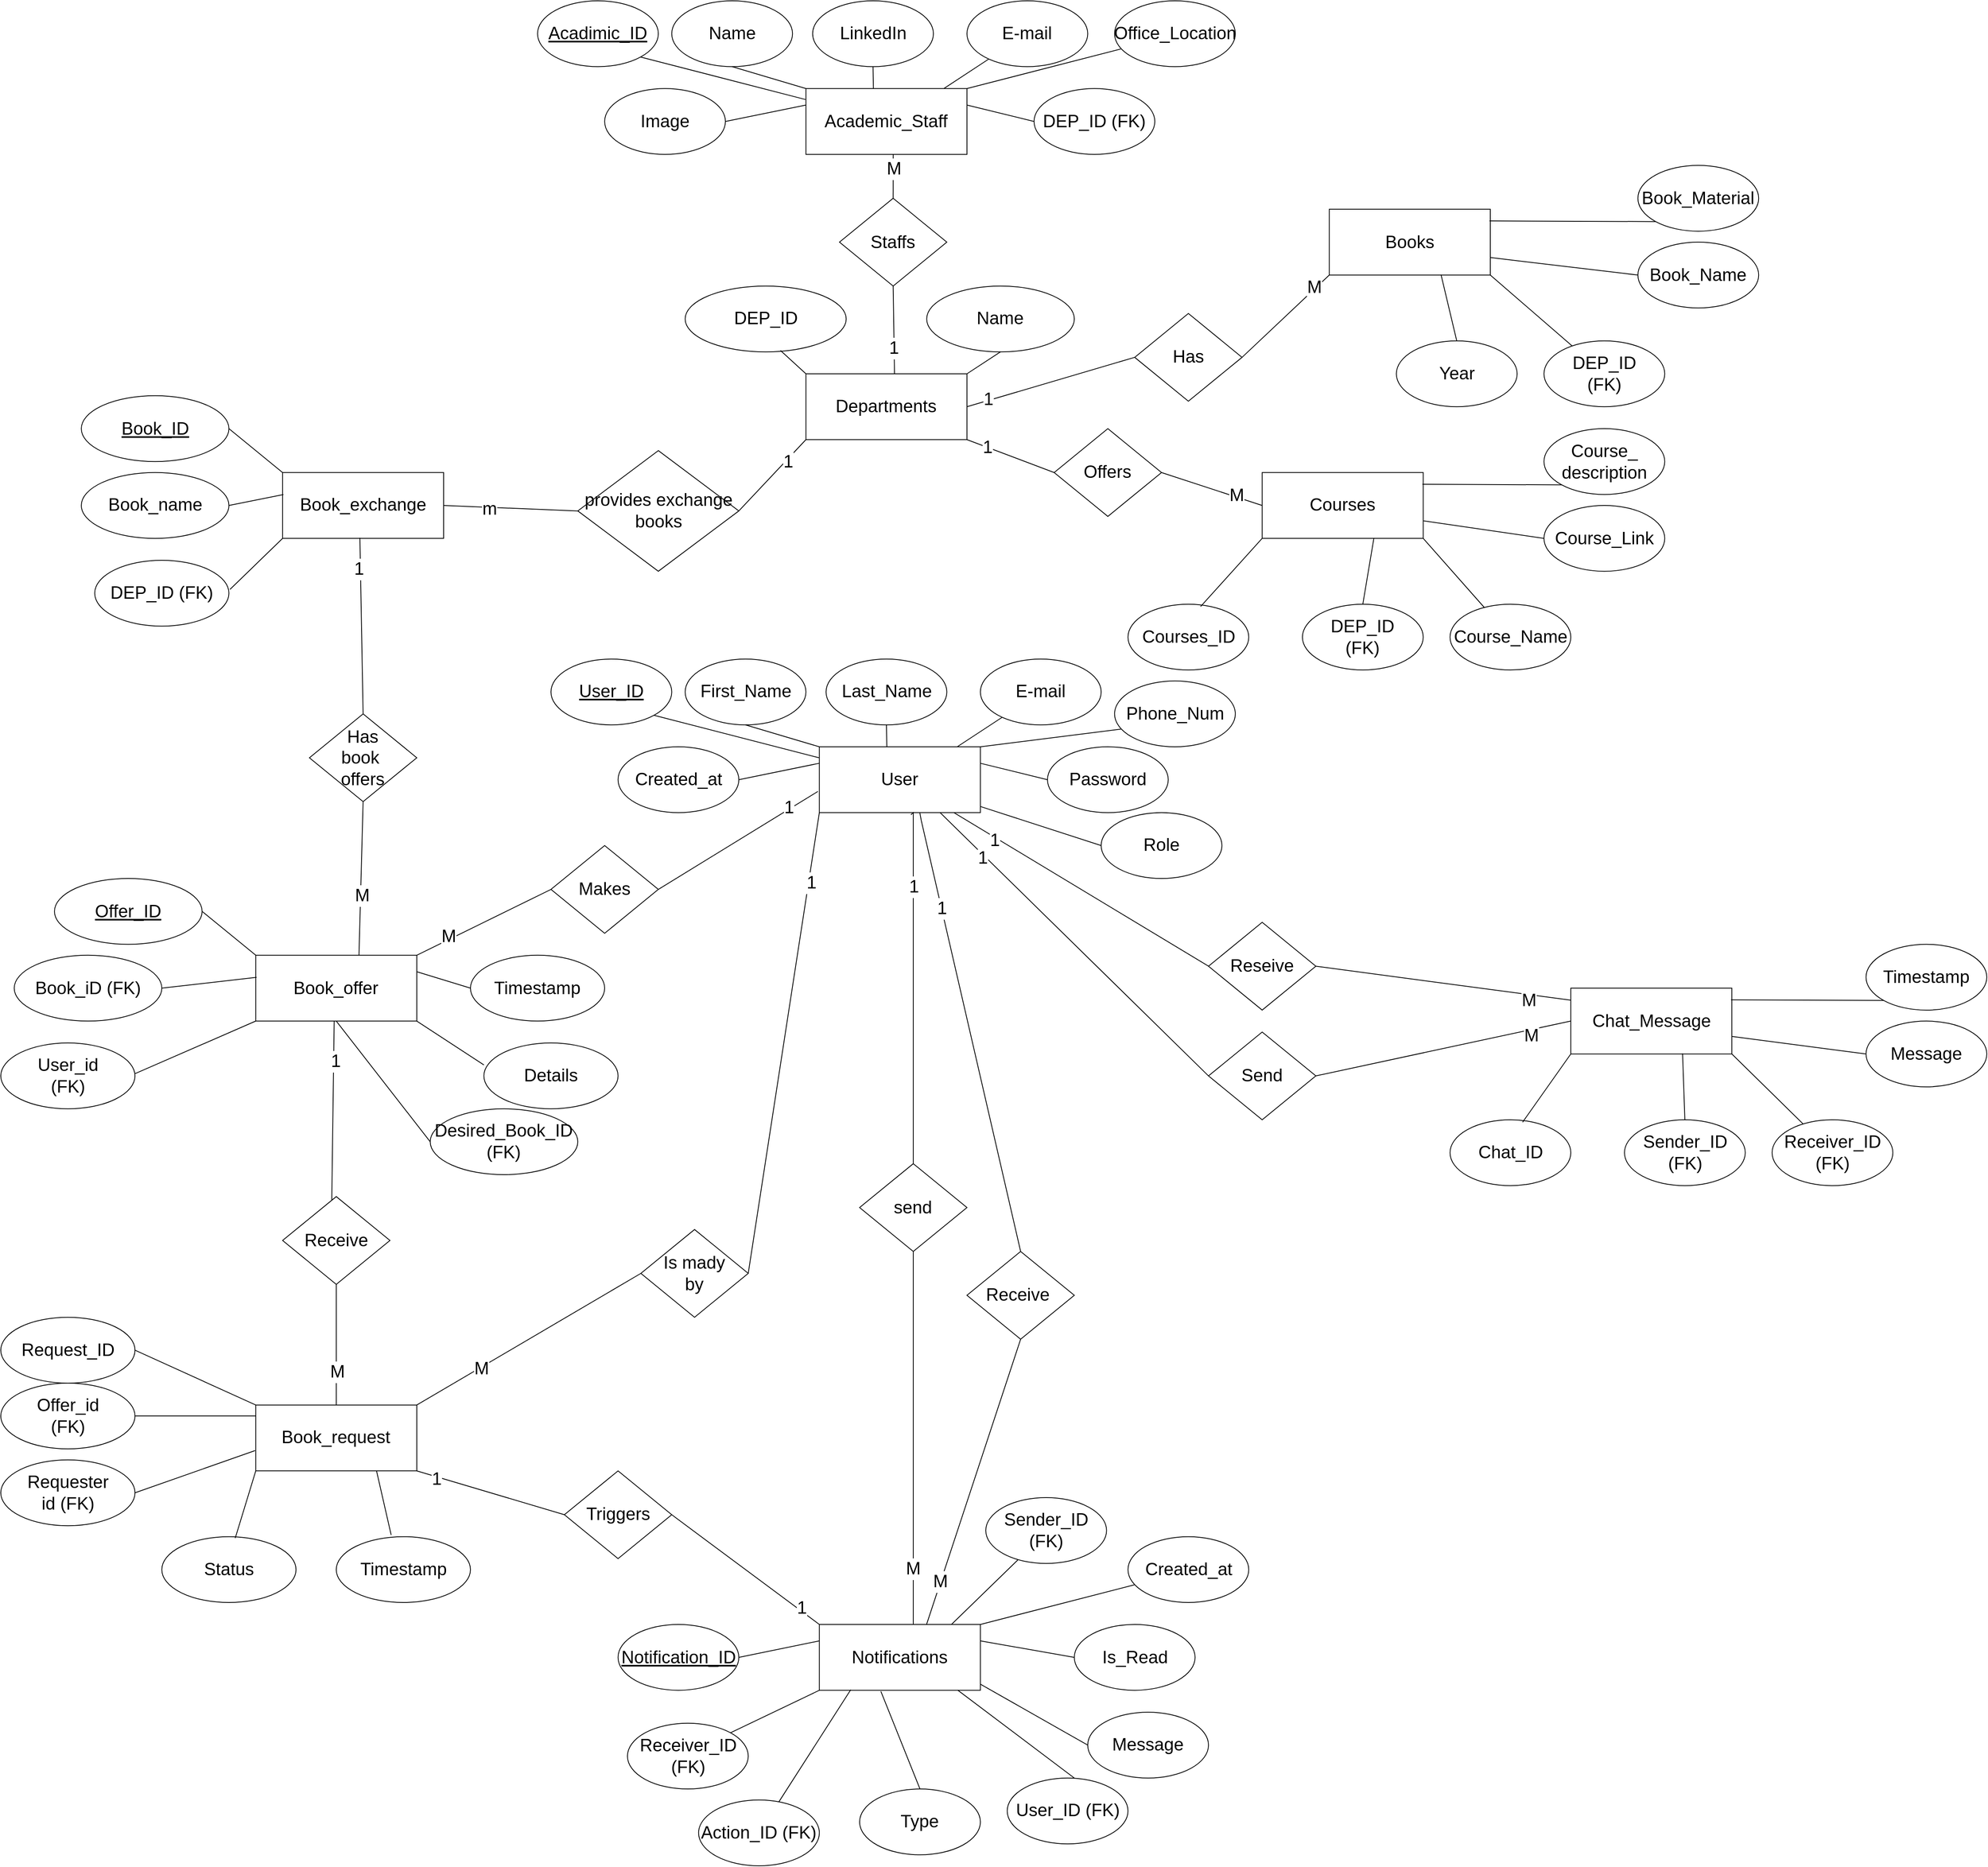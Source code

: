 <mxfile version="26.2.13">
  <diagram name="Page-1" id="Akk8z2RaruNdp0wHSC6X">
    <mxGraphModel dx="3580" dy="2191" grid="1" gridSize="10" guides="1" tooltips="1" connect="1" arrows="1" fold="1" page="1" pageScale="1" pageWidth="827" pageHeight="1169" math="0" shadow="0">
      <root>
        <mxCell id="0" />
        <mxCell id="1" parent="0" />
        <mxCell id="VDvmv1JEjOlwoXjDc8ls-1" value="" style="group;fontSize=22;" vertex="1" connectable="0" parent="1">
          <mxGeometry x="130" y="270" width="2480" height="2330" as="geometry" />
        </mxCell>
        <mxCell id="VDvmv1JEjOlwoXjDc8ls-2" value="Departments" style="rounded=0;whiteSpace=wrap;html=1;fontSize=22;" vertex="1" parent="VDvmv1JEjOlwoXjDc8ls-1">
          <mxGeometry x="1005.405" y="466.0" width="201.081" height="82.235" as="geometry" />
        </mxCell>
        <mxCell id="VDvmv1JEjOlwoXjDc8ls-3" value="DEP_ID" style="ellipse;whiteSpace=wrap;html=1;fontSize=22;" vertex="1" parent="VDvmv1JEjOlwoXjDc8ls-1">
          <mxGeometry x="854.595" y="356.353" width="201.081" height="82.235" as="geometry" />
        </mxCell>
        <mxCell id="VDvmv1JEjOlwoXjDc8ls-4" value="Name" style="ellipse;whiteSpace=wrap;html=1;fontSize=22;" vertex="1" parent="VDvmv1JEjOlwoXjDc8ls-1">
          <mxGeometry x="1156.216" y="356.353" width="184.324" height="82.235" as="geometry" />
        </mxCell>
        <mxCell id="VDvmv1JEjOlwoXjDc8ls-5" value="" style="endArrow=none;html=1;rounded=0;exitX=0.592;exitY=0.979;exitDx=0;exitDy=0;exitPerimeter=0;entryX=0;entryY=0;entryDx=0;entryDy=0;fontSize=22;" edge="1" parent="VDvmv1JEjOlwoXjDc8ls-1" source="VDvmv1JEjOlwoXjDc8ls-3" target="VDvmv1JEjOlwoXjDc8ls-2">
          <mxGeometry width="50" height="50" relative="1" as="geometry">
            <mxPoint x="1172.973" y="781.235" as="sourcePoint" />
            <mxPoint x="1256.757" y="712.706" as="targetPoint" />
          </mxGeometry>
        </mxCell>
        <mxCell id="VDvmv1JEjOlwoXjDc8ls-6" value="" style="endArrow=none;html=1;rounded=0;exitX=0.5;exitY=1;exitDx=0;exitDy=0;entryX=1;entryY=0;entryDx=0;entryDy=0;fontSize=22;" edge="1" parent="VDvmv1JEjOlwoXjDc8ls-1" source="VDvmv1JEjOlwoXjDc8ls-4" target="VDvmv1JEjOlwoXjDc8ls-2">
          <mxGeometry width="50" height="50" relative="1" as="geometry">
            <mxPoint x="990.324" y="423.512" as="sourcePoint" />
            <mxPoint x="1022.162" y="479.706" as="targetPoint" />
          </mxGeometry>
        </mxCell>
        <mxCell id="VDvmv1JEjOlwoXjDc8ls-7" value="Book_exchange" style="rounded=0;whiteSpace=wrap;html=1;fontSize=22;" vertex="1" parent="VDvmv1JEjOlwoXjDc8ls-1">
          <mxGeometry x="351.892" y="589.353" width="201.081" height="82.235" as="geometry" />
        </mxCell>
        <mxCell id="VDvmv1JEjOlwoXjDc8ls-8" value="DEP_ID (FK)" style="ellipse;whiteSpace=wrap;html=1;fontSize=22;" vertex="1" parent="VDvmv1JEjOlwoXjDc8ls-1">
          <mxGeometry x="117.297" y="699" width="167.568" height="82.235" as="geometry" />
        </mxCell>
        <mxCell id="VDvmv1JEjOlwoXjDc8ls-9" value="&lt;u&gt;Book_ID&lt;/u&gt;" style="ellipse;whiteSpace=wrap;html=1;fontSize=22;" vertex="1" parent="VDvmv1JEjOlwoXjDc8ls-1">
          <mxGeometry x="100.541" y="493.412" width="184.324" height="82.235" as="geometry" />
        </mxCell>
        <mxCell id="VDvmv1JEjOlwoXjDc8ls-10" value="Book_name" style="ellipse;whiteSpace=wrap;html=1;fontSize=22;" vertex="1" parent="VDvmv1JEjOlwoXjDc8ls-1">
          <mxGeometry x="100.541" y="589.353" width="184.324" height="82.235" as="geometry" />
        </mxCell>
        <mxCell id="VDvmv1JEjOlwoXjDc8ls-11" value="" style="endArrow=none;html=1;rounded=0;exitX=1;exitY=0.5;exitDx=0;exitDy=0;fontSize=22;" edge="1" parent="VDvmv1JEjOlwoXjDc8ls-1" source="VDvmv1JEjOlwoXjDc8ls-9">
          <mxGeometry width="50" height="50" relative="1" as="geometry">
            <mxPoint x="335.135" y="657.882" as="sourcePoint" />
            <mxPoint x="351.892" y="589.353" as="targetPoint" />
          </mxGeometry>
        </mxCell>
        <mxCell id="VDvmv1JEjOlwoXjDc8ls-12" value="" style="endArrow=none;html=1;rounded=0;exitX=1;exitY=0.5;exitDx=0;exitDy=0;entryX=0.005;entryY=0.335;entryDx=0;entryDy=0;entryPerimeter=0;fontSize=22;" edge="1" parent="VDvmv1JEjOlwoXjDc8ls-1" source="VDvmv1JEjOlwoXjDc8ls-10" target="VDvmv1JEjOlwoXjDc8ls-7">
          <mxGeometry width="50" height="50" relative="1" as="geometry">
            <mxPoint x="301.622" y="534.529" as="sourcePoint" />
            <mxPoint x="368.649" y="603.059" as="targetPoint" />
          </mxGeometry>
        </mxCell>
        <mxCell id="VDvmv1JEjOlwoXjDc8ls-13" value="" style="endArrow=none;html=1;rounded=0;exitX=1.008;exitY=0.442;exitDx=0;exitDy=0;exitPerimeter=0;entryX=0;entryY=1;entryDx=0;entryDy=0;fontSize=22;" edge="1" parent="VDvmv1JEjOlwoXjDc8ls-1" source="VDvmv1JEjOlwoXjDc8ls-8" target="VDvmv1JEjOlwoXjDc8ls-7">
          <mxGeometry width="50" height="50" relative="1" as="geometry">
            <mxPoint x="318.378" y="548.235" as="sourcePoint" />
            <mxPoint x="385.405" y="616.765" as="targetPoint" />
          </mxGeometry>
        </mxCell>
        <mxCell id="VDvmv1JEjOlwoXjDc8ls-14" value="provides exchange books" style="rhombus;whiteSpace=wrap;html=1;fontSize=22;" vertex="1" parent="VDvmv1JEjOlwoXjDc8ls-1">
          <mxGeometry x="720.541" y="561.941" width="201.081" height="150.765" as="geometry" />
        </mxCell>
        <mxCell id="VDvmv1JEjOlwoXjDc8ls-15" value="" style="endArrow=none;html=1;rounded=0;exitX=1;exitY=0.5;exitDx=0;exitDy=0;entryX=0;entryY=0.5;entryDx=0;entryDy=0;fontSize=22;" edge="1" parent="VDvmv1JEjOlwoXjDc8ls-1" source="VDvmv1JEjOlwoXjDc8ls-7" target="VDvmv1JEjOlwoXjDc8ls-14">
          <mxGeometry width="50" height="50" relative="1" as="geometry">
            <mxPoint x="653.514" y="644.176" as="sourcePoint" />
            <mxPoint x="737.297" y="575.647" as="targetPoint" />
          </mxGeometry>
        </mxCell>
        <mxCell id="VDvmv1JEjOlwoXjDc8ls-16" value="&lt;font&gt;m&lt;/font&gt;" style="edgeLabel;html=1;align=center;verticalAlign=middle;resizable=0;points=[];fontSize=22;" vertex="1" connectable="0" parent="VDvmv1JEjOlwoXjDc8ls-15">
          <mxGeometry x="-0.336" y="-2" relative="1" as="geometry">
            <mxPoint x="1" as="offset" />
          </mxGeometry>
        </mxCell>
        <mxCell id="VDvmv1JEjOlwoXjDc8ls-17" value="" style="endArrow=none;html=1;rounded=0;exitX=1;exitY=0.5;exitDx=0;exitDy=0;entryX=0;entryY=1;entryDx=0;entryDy=0;fontSize=22;" edge="1" parent="VDvmv1JEjOlwoXjDc8ls-1" source="VDvmv1JEjOlwoXjDc8ls-14" target="VDvmv1JEjOlwoXjDc8ls-2">
          <mxGeometry width="50" height="50" relative="1" as="geometry">
            <mxPoint x="921.622" y="603.059" as="sourcePoint" />
            <mxPoint x="1005.405" y="534.529" as="targetPoint" />
          </mxGeometry>
        </mxCell>
        <mxCell id="VDvmv1JEjOlwoXjDc8ls-18" value="&lt;font&gt;1&lt;/font&gt;" style="edgeLabel;html=1;align=center;verticalAlign=middle;resizable=0;points=[];fontSize=22;" vertex="1" connectable="0" parent="VDvmv1JEjOlwoXjDc8ls-17">
          <mxGeometry x="0.421" y="-2" relative="1" as="geometry">
            <mxPoint as="offset" />
          </mxGeometry>
        </mxCell>
        <mxCell id="VDvmv1JEjOlwoXjDc8ls-19" value="User" style="rounded=0;whiteSpace=wrap;html=1;fontSize=22;" vertex="1" parent="VDvmv1JEjOlwoXjDc8ls-1">
          <mxGeometry x="1022.162" y="932.0" width="201.081" height="82.235" as="geometry" />
        </mxCell>
        <mxCell id="VDvmv1JEjOlwoXjDc8ls-20" value="First_Name" style="ellipse;whiteSpace=wrap;html=1;fontSize=22;" vertex="1" parent="VDvmv1JEjOlwoXjDc8ls-1">
          <mxGeometry x="854.595" y="822.353" width="150.811" height="82.235" as="geometry" />
        </mxCell>
        <mxCell id="VDvmv1JEjOlwoXjDc8ls-21" value="&lt;u&gt;User_ID&lt;/u&gt;" style="ellipse;whiteSpace=wrap;html=1;fontSize=22;" vertex="1" parent="VDvmv1JEjOlwoXjDc8ls-1">
          <mxGeometry x="687.027" y="822.353" width="150.811" height="82.235" as="geometry" />
        </mxCell>
        <mxCell id="VDvmv1JEjOlwoXjDc8ls-22" value="E-mail" style="ellipse;whiteSpace=wrap;html=1;fontSize=22;" vertex="1" parent="VDvmv1JEjOlwoXjDc8ls-1">
          <mxGeometry x="1223.243" y="822.353" width="150.811" height="82.235" as="geometry" />
        </mxCell>
        <mxCell id="VDvmv1JEjOlwoXjDc8ls-23" value="Last_Name" style="ellipse;whiteSpace=wrap;html=1;fontSize=22;" vertex="1" parent="VDvmv1JEjOlwoXjDc8ls-1">
          <mxGeometry x="1030.541" y="822.353" width="150.811" height="82.235" as="geometry" />
        </mxCell>
        <mxCell id="VDvmv1JEjOlwoXjDc8ls-24" value="Phone_Num" style="ellipse;whiteSpace=wrap;html=1;fontSize=22;" vertex="1" parent="VDvmv1JEjOlwoXjDc8ls-1">
          <mxGeometry x="1390.811" y="849.765" width="150.811" height="82.235" as="geometry" />
        </mxCell>
        <mxCell id="VDvmv1JEjOlwoXjDc8ls-25" value="Role" style="ellipse;whiteSpace=wrap;html=1;fontSize=22;" vertex="1" parent="VDvmv1JEjOlwoXjDc8ls-1">
          <mxGeometry x="1374.054" y="1014.235" width="150.811" height="82.235" as="geometry" />
        </mxCell>
        <mxCell id="VDvmv1JEjOlwoXjDc8ls-26" value="Created_at" style="ellipse;whiteSpace=wrap;html=1;fontSize=22;" vertex="1" parent="VDvmv1JEjOlwoXjDc8ls-1">
          <mxGeometry x="770.811" y="932.0" width="150.811" height="82.235" as="geometry" />
        </mxCell>
        <mxCell id="VDvmv1JEjOlwoXjDc8ls-27" value="Password" style="ellipse;whiteSpace=wrap;html=1;fontSize=22;" vertex="1" parent="VDvmv1JEjOlwoXjDc8ls-1">
          <mxGeometry x="1307.027" y="932.0" width="150.811" height="82.235" as="geometry" />
        </mxCell>
        <mxCell id="VDvmv1JEjOlwoXjDc8ls-28" value="" style="endArrow=none;html=1;rounded=0;exitX=1;exitY=1;exitDx=0;exitDy=0;entryX=-0.003;entryY=0.166;entryDx=0;entryDy=0;entryPerimeter=0;fontSize=22;" edge="1" parent="VDvmv1JEjOlwoXjDc8ls-1" source="VDvmv1JEjOlwoXjDc8ls-21" target="VDvmv1JEjOlwoXjDc8ls-19">
          <mxGeometry width="50" height="50" relative="1" as="geometry">
            <mxPoint x="988.649" y="959.412" as="sourcePoint" />
            <mxPoint x="1072.432" y="890.882" as="targetPoint" />
          </mxGeometry>
        </mxCell>
        <mxCell id="VDvmv1JEjOlwoXjDc8ls-29" value="" style="endArrow=none;html=1;rounded=0;exitX=0.5;exitY=1;exitDx=0;exitDy=0;entryX=0;entryY=0;entryDx=0;entryDy=0;fontSize=22;" edge="1" parent="VDvmv1JEjOlwoXjDc8ls-1" source="VDvmv1JEjOlwoXjDc8ls-20" target="VDvmv1JEjOlwoXjDc8ls-19">
          <mxGeometry width="50" height="50" relative="1" as="geometry">
            <mxPoint x="832.811" y="870.324" as="sourcePoint" />
            <mxPoint x="1022.162" y="945.706" as="targetPoint" />
          </mxGeometry>
        </mxCell>
        <mxCell id="VDvmv1JEjOlwoXjDc8ls-30" value="" style="endArrow=none;html=1;rounded=0;exitX=1;exitY=0.5;exitDx=0;exitDy=0;entryX=0;entryY=0.25;entryDx=0;entryDy=0;fontSize=22;" edge="1" parent="VDvmv1JEjOlwoXjDc8ls-1" source="VDvmv1JEjOlwoXjDc8ls-26" target="VDvmv1JEjOlwoXjDc8ls-19">
          <mxGeometry width="50" height="50" relative="1" as="geometry">
            <mxPoint x="849.568" y="884.029" as="sourcePoint" />
            <mxPoint x="1048.973" y="970.376" as="targetPoint" />
          </mxGeometry>
        </mxCell>
        <mxCell id="VDvmv1JEjOlwoXjDc8ls-31" value="" style="endArrow=none;html=1;rounded=0;exitX=0.5;exitY=1;exitDx=0;exitDy=0;entryX=0.419;entryY=0.001;entryDx=0;entryDy=0;entryPerimeter=0;fontSize=22;" edge="1" parent="VDvmv1JEjOlwoXjDc8ls-1" source="VDvmv1JEjOlwoXjDc8ls-23" target="VDvmv1JEjOlwoXjDc8ls-19">
          <mxGeometry width="50" height="50" relative="1" as="geometry">
            <mxPoint x="866.324" y="897.735" as="sourcePoint" />
            <mxPoint x="1065.73" y="984.082" as="targetPoint" />
          </mxGeometry>
        </mxCell>
        <mxCell id="VDvmv1JEjOlwoXjDc8ls-32" value="" style="endArrow=none;html=1;rounded=0;entryX=0.858;entryY=-0.003;entryDx=0;entryDy=0;entryPerimeter=0;fontSize=22;" edge="1" parent="VDvmv1JEjOlwoXjDc8ls-1" source="VDvmv1JEjOlwoXjDc8ls-22" target="VDvmv1JEjOlwoXjDc8ls-19">
          <mxGeometry width="50" height="50" relative="1" as="geometry">
            <mxPoint x="1122.703" y="877.176" as="sourcePoint" />
            <mxPoint x="1122.703" y="945.706" as="targetPoint" />
          </mxGeometry>
        </mxCell>
        <mxCell id="VDvmv1JEjOlwoXjDc8ls-33" value="" style="endArrow=none;html=1;rounded=0;exitX=0.052;exitY=0.732;exitDx=0;exitDy=0;entryX=1;entryY=0;entryDx=0;entryDy=0;exitPerimeter=0;fontSize=22;" edge="1" parent="VDvmv1JEjOlwoXjDc8ls-1" source="VDvmv1JEjOlwoXjDc8ls-24" target="VDvmv1JEjOlwoXjDc8ls-19">
          <mxGeometry width="50" height="50" relative="1" as="geometry">
            <mxPoint x="1139.459" y="890.882" as="sourcePoint" />
            <mxPoint x="1139.459" y="959.412" as="targetPoint" />
          </mxGeometry>
        </mxCell>
        <mxCell id="VDvmv1JEjOlwoXjDc8ls-34" value="" style="endArrow=none;html=1;rounded=0;exitX=0;exitY=0.5;exitDx=0;exitDy=0;entryX=1;entryY=0.25;entryDx=0;entryDy=0;fontSize=22;" edge="1" parent="VDvmv1JEjOlwoXjDc8ls-1" source="VDvmv1JEjOlwoXjDc8ls-27" target="VDvmv1JEjOlwoXjDc8ls-19">
          <mxGeometry width="50" height="50" relative="1" as="geometry">
            <mxPoint x="1156.216" y="904.588" as="sourcePoint" />
            <mxPoint x="1156.216" y="973.118" as="targetPoint" />
          </mxGeometry>
        </mxCell>
        <mxCell id="VDvmv1JEjOlwoXjDc8ls-35" value="" style="endArrow=none;html=1;rounded=0;exitX=1;exitY=0.907;exitDx=0;exitDy=0;entryX=0;entryY=0.5;entryDx=0;entryDy=0;exitPerimeter=0;fontSize=22;" edge="1" parent="VDvmv1JEjOlwoXjDc8ls-1" source="VDvmv1JEjOlwoXjDc8ls-19" target="VDvmv1JEjOlwoXjDc8ls-25">
          <mxGeometry width="50" height="50" relative="1" as="geometry">
            <mxPoint x="1172.973" y="918.294" as="sourcePoint" />
            <mxPoint x="1172.973" y="986.824" as="targetPoint" />
          </mxGeometry>
        </mxCell>
        <mxCell id="VDvmv1JEjOlwoXjDc8ls-36" value="Book_offer" style="rounded=0;whiteSpace=wrap;html=1;fontSize=22;" vertex="1" parent="VDvmv1JEjOlwoXjDc8ls-1">
          <mxGeometry x="318.378" y="1192.412" width="201.081" height="82.235" as="geometry" />
        </mxCell>
        <mxCell id="VDvmv1JEjOlwoXjDc8ls-37" value="User_id&lt;div&gt;(FK)&lt;/div&gt;" style="ellipse;whiteSpace=wrap;html=1;fontSize=22;" vertex="1" parent="VDvmv1JEjOlwoXjDc8ls-1">
          <mxGeometry y="1302.059" width="167.568" height="82.235" as="geometry" />
        </mxCell>
        <mxCell id="VDvmv1JEjOlwoXjDc8ls-38" value="&lt;u&gt;Offer_ID&lt;/u&gt;" style="ellipse;whiteSpace=wrap;html=1;fontSize=22;" vertex="1" parent="VDvmv1JEjOlwoXjDc8ls-1">
          <mxGeometry x="67.027" y="1096.471" width="184.324" height="82.235" as="geometry" />
        </mxCell>
        <mxCell id="VDvmv1JEjOlwoXjDc8ls-39" value="Book_iD (FK)" style="ellipse;whiteSpace=wrap;html=1;fontSize=22;" vertex="1" parent="VDvmv1JEjOlwoXjDc8ls-1">
          <mxGeometry x="16.757" y="1192.412" width="184.324" height="82.235" as="geometry" />
        </mxCell>
        <mxCell id="VDvmv1JEjOlwoXjDc8ls-40" value="" style="endArrow=none;html=1;rounded=0;exitX=1;exitY=0.5;exitDx=0;exitDy=0;fontSize=22;" edge="1" parent="VDvmv1JEjOlwoXjDc8ls-1" source="VDvmv1JEjOlwoXjDc8ls-38">
          <mxGeometry width="50" height="50" relative="1" as="geometry">
            <mxPoint x="301.622" y="1260.941" as="sourcePoint" />
            <mxPoint x="318.378" y="1192.412" as="targetPoint" />
          </mxGeometry>
        </mxCell>
        <mxCell id="VDvmv1JEjOlwoXjDc8ls-41" value="" style="endArrow=none;html=1;rounded=0;exitX=1;exitY=0.5;exitDx=0;exitDy=0;entryX=0.005;entryY=0.335;entryDx=0;entryDy=0;entryPerimeter=0;fontSize=22;" edge="1" parent="VDvmv1JEjOlwoXjDc8ls-1" source="VDvmv1JEjOlwoXjDc8ls-39" target="VDvmv1JEjOlwoXjDc8ls-36">
          <mxGeometry width="50" height="50" relative="1" as="geometry">
            <mxPoint x="268.108" y="1137.588" as="sourcePoint" />
            <mxPoint x="335.135" y="1206.118" as="targetPoint" />
          </mxGeometry>
        </mxCell>
        <mxCell id="VDvmv1JEjOlwoXjDc8ls-42" value="" style="endArrow=none;html=1;rounded=0;exitX=0.999;exitY=0.467;exitDx=0;exitDy=0;exitPerimeter=0;entryX=0;entryY=1;entryDx=0;entryDy=0;fontSize=22;" edge="1" parent="VDvmv1JEjOlwoXjDc8ls-1" source="VDvmv1JEjOlwoXjDc8ls-37" target="VDvmv1JEjOlwoXjDc8ls-36">
          <mxGeometry width="50" height="50" relative="1" as="geometry">
            <mxPoint x="284.865" y="1151.294" as="sourcePoint" />
            <mxPoint x="351.892" y="1219.824" as="targetPoint" />
          </mxGeometry>
        </mxCell>
        <mxCell id="VDvmv1JEjOlwoXjDc8ls-43" value="Details" style="ellipse;whiteSpace=wrap;html=1;fontSize=22;" vertex="1" parent="VDvmv1JEjOlwoXjDc8ls-1">
          <mxGeometry x="603.243" y="1302.059" width="167.568" height="82.235" as="geometry" />
        </mxCell>
        <mxCell id="VDvmv1JEjOlwoXjDc8ls-44" value="Timestamp" style="ellipse;whiteSpace=wrap;html=1;fontSize=22;" vertex="1" parent="VDvmv1JEjOlwoXjDc8ls-1">
          <mxGeometry x="586.486" y="1192.412" width="167.568" height="82.235" as="geometry" />
        </mxCell>
        <mxCell id="VDvmv1JEjOlwoXjDc8ls-45" value="" style="endArrow=none;html=1;rounded=0;exitX=0;exitY=0.5;exitDx=0;exitDy=0;entryX=1;entryY=0.25;entryDx=0;entryDy=0;fontSize=22;" edge="1" parent="VDvmv1JEjOlwoXjDc8ls-1" source="VDvmv1JEjOlwoXjDc8ls-44" target="VDvmv1JEjOlwoXjDc8ls-36">
          <mxGeometry width="50" height="50" relative="1" as="geometry">
            <mxPoint x="268.108" y="1130.735" as="sourcePoint" />
            <mxPoint x="335.135" y="1206.118" as="targetPoint" />
          </mxGeometry>
        </mxCell>
        <mxCell id="VDvmv1JEjOlwoXjDc8ls-46" value="" style="endArrow=none;html=1;rounded=0;exitX=0;exitY=0.333;exitDx=0;exitDy=0;entryX=1;entryY=1;entryDx=0;entryDy=0;exitPerimeter=0;fontSize=22;" edge="1" parent="VDvmv1JEjOlwoXjDc8ls-1" source="VDvmv1JEjOlwoXjDc8ls-43" target="VDvmv1JEjOlwoXjDc8ls-36">
          <mxGeometry width="50" height="50" relative="1" as="geometry">
            <mxPoint x="603.243" y="1226.676" as="sourcePoint" />
            <mxPoint x="536.216" y="1226.676" as="targetPoint" />
          </mxGeometry>
        </mxCell>
        <mxCell id="VDvmv1JEjOlwoXjDc8ls-47" value="Makes" style="rhombus;whiteSpace=wrap;html=1;fontSize=22;" vertex="1" parent="VDvmv1JEjOlwoXjDc8ls-1">
          <mxGeometry x="687.027" y="1055.353" width="134.054" height="109.647" as="geometry" />
        </mxCell>
        <mxCell id="VDvmv1JEjOlwoXjDc8ls-48" value="Has&lt;div&gt;book&amp;nbsp;&lt;/div&gt;&lt;div&gt;offers&lt;/div&gt;" style="rhombus;whiteSpace=wrap;html=1;fontSize=22;" vertex="1" parent="VDvmv1JEjOlwoXjDc8ls-1">
          <mxGeometry x="385.405" y="890.882" width="134.054" height="109.647" as="geometry" />
        </mxCell>
        <mxCell id="VDvmv1JEjOlwoXjDc8ls-49" value="" style="endArrow=none;html=1;rounded=0;entryX=0.48;entryY=0.991;entryDx=0;entryDy=0;entryPerimeter=0;exitX=0.5;exitY=0;exitDx=0;exitDy=0;fontSize=22;" edge="1" parent="VDvmv1JEjOlwoXjDc8ls-1" source="VDvmv1JEjOlwoXjDc8ls-48" target="VDvmv1JEjOlwoXjDc8ls-7">
          <mxGeometry width="50" height="50" relative="1" as="geometry">
            <mxPoint x="519.459" y="904.588" as="sourcePoint" />
            <mxPoint x="603.243" y="836.059" as="targetPoint" />
          </mxGeometry>
        </mxCell>
        <mxCell id="VDvmv1JEjOlwoXjDc8ls-50" value="&lt;font&gt;1&lt;/font&gt;" style="edgeLabel;html=1;align=center;verticalAlign=middle;resizable=0;points=[];fontSize=22;" vertex="1" connectable="0" parent="VDvmv1JEjOlwoXjDc8ls-49">
          <mxGeometry x="0.644" y="2" relative="1" as="geometry">
            <mxPoint as="offset" />
          </mxGeometry>
        </mxCell>
        <mxCell id="VDvmv1JEjOlwoXjDc8ls-51" value="" style="endArrow=none;html=1;rounded=0;entryX=0.641;entryY=-0.002;entryDx=0;entryDy=0;entryPerimeter=0;fontSize=22;" edge="1" parent="VDvmv1JEjOlwoXjDc8ls-1" target="VDvmv1JEjOlwoXjDc8ls-36">
          <mxGeometry width="50" height="50" relative="1" as="geometry">
            <mxPoint x="452.432" y="1000.529" as="sourcePoint" />
            <mxPoint x="465.838" y="683.924" as="targetPoint" />
          </mxGeometry>
        </mxCell>
        <mxCell id="VDvmv1JEjOlwoXjDc8ls-52" value="&lt;font&gt;M&lt;/font&gt;" style="edgeLabel;html=1;align=center;verticalAlign=middle;resizable=0;points=[];fontSize=22;" vertex="1" connectable="0" parent="VDvmv1JEjOlwoXjDc8ls-51">
          <mxGeometry x="0.209" y="1" relative="1" as="geometry">
            <mxPoint y="1" as="offset" />
          </mxGeometry>
        </mxCell>
        <mxCell id="VDvmv1JEjOlwoXjDc8ls-53" value="" style="endArrow=none;html=1;rounded=0;entryX=1;entryY=0;entryDx=0;entryDy=0;exitX=0;exitY=0.5;exitDx=0;exitDy=0;fontSize=22;" edge="1" parent="VDvmv1JEjOlwoXjDc8ls-1" source="VDvmv1JEjOlwoXjDc8ls-47" target="VDvmv1JEjOlwoXjDc8ls-36">
          <mxGeometry width="50" height="50" relative="1" as="geometry">
            <mxPoint x="469.189" y="1014.235" as="sourcePoint" />
            <mxPoint x="464.162" y="1206.118" as="targetPoint" />
          </mxGeometry>
        </mxCell>
        <mxCell id="VDvmv1JEjOlwoXjDc8ls-54" value="&lt;font&gt;M&lt;/font&gt;" style="edgeLabel;html=1;align=center;verticalAlign=middle;resizable=0;points=[];fontSize=22;" vertex="1" connectable="0" parent="VDvmv1JEjOlwoXjDc8ls-53">
          <mxGeometry x="0.505" y="-4" relative="1" as="geometry">
            <mxPoint as="offset" />
          </mxGeometry>
        </mxCell>
        <mxCell id="VDvmv1JEjOlwoXjDc8ls-55" value="" style="endArrow=none;html=1;rounded=0;entryX=-0.009;entryY=0.678;entryDx=0;entryDy=0;exitX=1;exitY=0.5;exitDx=0;exitDy=0;entryPerimeter=0;fontSize=22;" edge="1" parent="VDvmv1JEjOlwoXjDc8ls-1" source="VDvmv1JEjOlwoXjDc8ls-47" target="VDvmv1JEjOlwoXjDc8ls-19">
          <mxGeometry width="50" height="50" relative="1" as="geometry">
            <mxPoint x="804.324" y="1082.765" as="sourcePoint" />
            <mxPoint x="888.108" y="1014.235" as="targetPoint" />
          </mxGeometry>
        </mxCell>
        <mxCell id="VDvmv1JEjOlwoXjDc8ls-56" value="&lt;font&gt;1&lt;/font&gt;" style="edgeLabel;html=1;align=center;verticalAlign=middle;resizable=0;points=[];fontSize=22;" vertex="1" connectable="0" parent="VDvmv1JEjOlwoXjDc8ls-55">
          <mxGeometry x="0.64" y="2" relative="1" as="geometry">
            <mxPoint as="offset" />
          </mxGeometry>
        </mxCell>
        <mxCell id="VDvmv1JEjOlwoXjDc8ls-57" value="&lt;font&gt;Desired_Book_ID (FK)&lt;/font&gt;" style="ellipse;whiteSpace=wrap;html=1;fontSize=22;" vertex="1" parent="VDvmv1JEjOlwoXjDc8ls-1">
          <mxGeometry x="536.216" y="1384.294" width="184.324" height="82.235" as="geometry" />
        </mxCell>
        <mxCell id="VDvmv1JEjOlwoXjDc8ls-58" value="" style="endArrow=none;html=1;rounded=0;entryX=0;entryY=0.5;entryDx=0;entryDy=0;exitX=0.5;exitY=1;exitDx=0;exitDy=0;fontSize=22;" edge="1" parent="VDvmv1JEjOlwoXjDc8ls-1" source="VDvmv1JEjOlwoXjDc8ls-36" target="VDvmv1JEjOlwoXjDc8ls-57">
          <mxGeometry width="50" height="50" relative="1" as="geometry">
            <mxPoint x="234.595" y="1247.235" as="sourcePoint" />
            <mxPoint x="318.378" y="1178.706" as="targetPoint" />
          </mxGeometry>
        </mxCell>
        <mxCell id="VDvmv1JEjOlwoXjDc8ls-59" value="Book_request" style="rounded=0;whiteSpace=wrap;html=1;fontSize=22;" vertex="1" parent="VDvmv1JEjOlwoXjDc8ls-1">
          <mxGeometry x="318.378" y="1754.353" width="201.081" height="82.235" as="geometry" />
        </mxCell>
        <mxCell id="VDvmv1JEjOlwoXjDc8ls-60" value="Offer_id&lt;div&gt;(FK)&lt;/div&gt;" style="ellipse;whiteSpace=wrap;html=1;fontSize=22;" vertex="1" parent="VDvmv1JEjOlwoXjDc8ls-1">
          <mxGeometry y="1726.941" width="167.568" height="82.235" as="geometry" />
        </mxCell>
        <mxCell id="VDvmv1JEjOlwoXjDc8ls-61" value="Timestamp" style="ellipse;whiteSpace=wrap;html=1;fontSize=22;" vertex="1" parent="VDvmv1JEjOlwoXjDc8ls-1">
          <mxGeometry x="418.919" y="1918.824" width="167.568" height="82.235" as="geometry" />
        </mxCell>
        <mxCell id="VDvmv1JEjOlwoXjDc8ls-62" value="Status" style="ellipse;whiteSpace=wrap;html=1;fontSize=22;" vertex="1" parent="VDvmv1JEjOlwoXjDc8ls-1">
          <mxGeometry x="201.081" y="1918.824" width="167.568" height="82.235" as="geometry" />
        </mxCell>
        <mxCell id="VDvmv1JEjOlwoXjDc8ls-63" value="Request_ID" style="ellipse;whiteSpace=wrap;html=1;fontSize=22;" vertex="1" parent="VDvmv1JEjOlwoXjDc8ls-1">
          <mxGeometry y="1644.706" width="167.568" height="82.235" as="geometry" />
        </mxCell>
        <mxCell id="VDvmv1JEjOlwoXjDc8ls-64" value="Requester&lt;div&gt;id (FK)&lt;/div&gt;" style="ellipse;whiteSpace=wrap;html=1;fontSize=22;" vertex="1" parent="VDvmv1JEjOlwoXjDc8ls-1">
          <mxGeometry y="1822.882" width="167.568" height="82.235" as="geometry" />
        </mxCell>
        <mxCell id="VDvmv1JEjOlwoXjDc8ls-65" value="" style="endArrow=none;html=1;rounded=0;exitX=1;exitY=0.5;exitDx=0;exitDy=0;entryX=0;entryY=0;entryDx=0;entryDy=0;fontSize=22;" edge="1" parent="VDvmv1JEjOlwoXjDc8ls-1" source="VDvmv1JEjOlwoXjDc8ls-63" target="VDvmv1JEjOlwoXjDc8ls-59">
          <mxGeometry width="50" height="50" relative="1" as="geometry">
            <mxPoint x="234.595" y="1589.882" as="sourcePoint" />
            <mxPoint x="318.378" y="1521.353" as="targetPoint" />
          </mxGeometry>
        </mxCell>
        <mxCell id="VDvmv1JEjOlwoXjDc8ls-66" value="" style="endArrow=none;html=1;rounded=0;exitX=1;exitY=0.5;exitDx=0;exitDy=0;fontSize=22;" edge="1" parent="VDvmv1JEjOlwoXjDc8ls-1" source="VDvmv1JEjOlwoXjDc8ls-60">
          <mxGeometry width="50" height="50" relative="1" as="geometry">
            <mxPoint x="184.324" y="1678.971" as="sourcePoint" />
            <mxPoint x="318.378" y="1768.059" as="targetPoint" />
          </mxGeometry>
        </mxCell>
        <mxCell id="VDvmv1JEjOlwoXjDc8ls-67" value="" style="endArrow=none;html=1;rounded=0;exitX=1;exitY=0.5;exitDx=0;exitDy=0;entryX=-0.004;entryY=0.692;entryDx=0;entryDy=0;entryPerimeter=0;fontSize=22;" edge="1" parent="VDvmv1JEjOlwoXjDc8ls-1" source="VDvmv1JEjOlwoXjDc8ls-64" target="VDvmv1JEjOlwoXjDc8ls-59">
          <mxGeometry width="50" height="50" relative="1" as="geometry">
            <mxPoint x="201.081" y="1692.676" as="sourcePoint" />
            <mxPoint x="351.892" y="1781.765" as="targetPoint" />
          </mxGeometry>
        </mxCell>
        <mxCell id="VDvmv1JEjOlwoXjDc8ls-68" value="" style="endArrow=none;html=1;rounded=0;exitX=0.547;exitY=0.022;exitDx=0;exitDy=0;entryX=0;entryY=1;entryDx=0;entryDy=0;exitPerimeter=0;fontSize=22;" edge="1" parent="VDvmv1JEjOlwoXjDc8ls-1" source="VDvmv1JEjOlwoXjDc8ls-62" target="VDvmv1JEjOlwoXjDc8ls-59">
          <mxGeometry width="50" height="50" relative="1" as="geometry">
            <mxPoint x="217.838" y="1706.382" as="sourcePoint" />
            <mxPoint x="368.649" y="1795.471" as="targetPoint" />
          </mxGeometry>
        </mxCell>
        <mxCell id="VDvmv1JEjOlwoXjDc8ls-69" value="" style="endArrow=none;html=1;rounded=0;exitX=0.75;exitY=1;exitDx=0;exitDy=0;entryX=0.409;entryY=-0.027;entryDx=0;entryDy=0;entryPerimeter=0;fontSize=22;" edge="1" parent="VDvmv1JEjOlwoXjDc8ls-1" source="VDvmv1JEjOlwoXjDc8ls-59" target="VDvmv1JEjOlwoXjDc8ls-61">
          <mxGeometry width="50" height="50" relative="1" as="geometry">
            <mxPoint x="234.595" y="1720.088" as="sourcePoint" />
            <mxPoint x="385.405" y="1809.176" as="targetPoint" />
          </mxGeometry>
        </mxCell>
        <mxCell id="VDvmv1JEjOlwoXjDc8ls-70" value="Is mady&lt;div&gt;by&lt;/div&gt;" style="rhombus;whiteSpace=wrap;html=1;fontSize=22;" vertex="1" parent="VDvmv1JEjOlwoXjDc8ls-1">
          <mxGeometry x="799.297" y="1535.059" width="134.054" height="109.647" as="geometry" />
        </mxCell>
        <mxCell id="VDvmv1JEjOlwoXjDc8ls-71" value="Receive" style="rhombus;whiteSpace=wrap;html=1;fontSize=22;" vertex="1" parent="VDvmv1JEjOlwoXjDc8ls-1">
          <mxGeometry x="351.892" y="1493.941" width="134.054" height="109.647" as="geometry" />
        </mxCell>
        <mxCell id="VDvmv1JEjOlwoXjDc8ls-72" value="" style="endArrow=none;html=1;rounded=0;exitX=0.458;exitY=0.047;exitDx=0;exitDy=0;exitPerimeter=0;entryX=0.487;entryY=1.002;entryDx=0;entryDy=0;entryPerimeter=0;fontSize=22;" edge="1" parent="VDvmv1JEjOlwoXjDc8ls-1">
          <mxGeometry width="50" height="50" relative="1" as="geometry">
            <mxPoint x="413.289" y="1498.93" as="sourcePoint" />
            <mxPoint x="416.305" y="1274.647" as="targetPoint" />
            <Array as="points" />
          </mxGeometry>
        </mxCell>
        <mxCell id="VDvmv1JEjOlwoXjDc8ls-73" value="&lt;font&gt;1&lt;/font&gt;" style="edgeLabel;html=1;align=center;verticalAlign=middle;resizable=0;points=[];fontSize=22;" vertex="1" connectable="0" parent="VDvmv1JEjOlwoXjDc8ls-72">
          <mxGeometry x="0.66" y="-3" relative="1" as="geometry">
            <mxPoint x="-1" y="12" as="offset" />
          </mxGeometry>
        </mxCell>
        <mxCell id="VDvmv1JEjOlwoXjDc8ls-74" value="" style="endArrow=none;html=1;rounded=0;exitX=0.5;exitY=1;exitDx=0;exitDy=0;entryX=0.5;entryY=0;entryDx=0;entryDy=0;fontSize=22;" edge="1" parent="VDvmv1JEjOlwoXjDc8ls-1" source="VDvmv1JEjOlwoXjDc8ls-71" target="VDvmv1JEjOlwoXjDc8ls-59">
          <mxGeometry width="50" height="50" relative="1" as="geometry">
            <mxPoint x="430.649" y="1513.129" as="sourcePoint" />
            <mxPoint x="432.324" y="1288.353" as="targetPoint" />
            <Array as="points" />
          </mxGeometry>
        </mxCell>
        <mxCell id="VDvmv1JEjOlwoXjDc8ls-75" value="&lt;font&gt;M&lt;/font&gt;" style="edgeLabel;html=1;align=center;verticalAlign=middle;resizable=0;points=[];fontSize=22;" vertex="1" connectable="0" parent="VDvmv1JEjOlwoXjDc8ls-74">
          <mxGeometry x="0.455" y="1" relative="1" as="geometry">
            <mxPoint as="offset" />
          </mxGeometry>
        </mxCell>
        <mxCell id="VDvmv1JEjOlwoXjDc8ls-76" value="" style="endArrow=none;html=1;rounded=0;exitX=1;exitY=0;exitDx=0;exitDy=0;entryX=0;entryY=0.5;entryDx=0;entryDy=0;fontSize=22;" edge="1" parent="VDvmv1JEjOlwoXjDc8ls-1" source="VDvmv1JEjOlwoXjDc8ls-59" target="VDvmv1JEjOlwoXjDc8ls-70">
          <mxGeometry width="50" height="50" relative="1" as="geometry">
            <mxPoint x="351.892" y="1617.294" as="sourcePoint" />
            <mxPoint x="435.676" y="1548.765" as="targetPoint" />
          </mxGeometry>
        </mxCell>
        <mxCell id="VDvmv1JEjOlwoXjDc8ls-77" value="&lt;font&gt;M&lt;/font&gt;" style="edgeLabel;html=1;align=center;verticalAlign=middle;resizable=0;points=[];fontSize=22;" vertex="1" connectable="0" parent="VDvmv1JEjOlwoXjDc8ls-76">
          <mxGeometry x="-0.434" y="-1" relative="1" as="geometry">
            <mxPoint as="offset" />
          </mxGeometry>
        </mxCell>
        <mxCell id="VDvmv1JEjOlwoXjDc8ls-78" value="" style="endArrow=none;html=1;rounded=0;entryX=0;entryY=1;entryDx=0;entryDy=0;exitX=1;exitY=0.5;exitDx=0;exitDy=0;fontSize=22;" edge="1" parent="VDvmv1JEjOlwoXjDc8ls-1" source="VDvmv1JEjOlwoXjDc8ls-70" target="VDvmv1JEjOlwoXjDc8ls-19">
          <mxGeometry width="50" height="50" relative="1" as="geometry">
            <mxPoint x="1022.162" y="1603.588" as="sourcePoint" />
            <mxPoint x="955.135" y="1658.412" as="targetPoint" />
          </mxGeometry>
        </mxCell>
        <mxCell id="VDvmv1JEjOlwoXjDc8ls-79" value="&lt;font&gt;1&lt;/font&gt;" style="edgeLabel;html=1;align=center;verticalAlign=middle;resizable=0;points=[];fontSize=22;" vertex="1" connectable="0" parent="VDvmv1JEjOlwoXjDc8ls-78">
          <mxGeometry x="0.695" y="-3" relative="1" as="geometry">
            <mxPoint y="-1" as="offset" />
          </mxGeometry>
        </mxCell>
        <mxCell id="VDvmv1JEjOlwoXjDc8ls-80" value="Notifications" style="rounded=0;whiteSpace=wrap;html=1;fontSize=22;" vertex="1" parent="VDvmv1JEjOlwoXjDc8ls-1">
          <mxGeometry x="1022.162" y="2028.471" width="201.081" height="82.235" as="geometry" />
        </mxCell>
        <mxCell id="VDvmv1JEjOlwoXjDc8ls-81" value="Receiver_ID&lt;div&gt;(FK)&lt;/div&gt;" style="ellipse;whiteSpace=wrap;html=1;fontSize=22;" vertex="1" parent="VDvmv1JEjOlwoXjDc8ls-1">
          <mxGeometry x="782.541" y="2151.824" width="150.811" height="82.235" as="geometry" />
        </mxCell>
        <mxCell id="VDvmv1JEjOlwoXjDc8ls-82" value="User_ID (FK)" style="ellipse;whiteSpace=wrap;html=1;fontSize=22;" vertex="1" parent="VDvmv1JEjOlwoXjDc8ls-1">
          <mxGeometry x="1256.757" y="2220.353" width="150.811" height="82.235" as="geometry" />
        </mxCell>
        <mxCell id="VDvmv1JEjOlwoXjDc8ls-83" value="Action_ID (FK)" style="ellipse;whiteSpace=wrap;html=1;fontSize=22;" vertex="1" parent="VDvmv1JEjOlwoXjDc8ls-1">
          <mxGeometry x="871.351" y="2247.765" width="150.811" height="82.235" as="geometry" />
        </mxCell>
        <mxCell id="VDvmv1JEjOlwoXjDc8ls-84" value="Type" style="ellipse;whiteSpace=wrap;html=1;fontSize=22;" vertex="1" parent="VDvmv1JEjOlwoXjDc8ls-1">
          <mxGeometry x="1072.432" y="2234.059" width="150.811" height="82.235" as="geometry" />
        </mxCell>
        <mxCell id="VDvmv1JEjOlwoXjDc8ls-85" value="Created_at" style="ellipse;whiteSpace=wrap;html=1;fontSize=22;" vertex="1" parent="VDvmv1JEjOlwoXjDc8ls-1">
          <mxGeometry x="1407.568" y="1918.824" width="150.811" height="82.235" as="geometry" />
        </mxCell>
        <mxCell id="VDvmv1JEjOlwoXjDc8ls-86" value="Message" style="ellipse;whiteSpace=wrap;html=1;fontSize=22;" vertex="1" parent="VDvmv1JEjOlwoXjDc8ls-1">
          <mxGeometry x="1357.297" y="2138.118" width="150.811" height="82.235" as="geometry" />
        </mxCell>
        <mxCell id="VDvmv1JEjOlwoXjDc8ls-87" value="&lt;u&gt;Notification_ID&lt;/u&gt;" style="ellipse;whiteSpace=wrap;html=1;fontSize=22;" vertex="1" parent="VDvmv1JEjOlwoXjDc8ls-1">
          <mxGeometry x="770.811" y="2028.471" width="150.811" height="82.235" as="geometry" />
        </mxCell>
        <mxCell id="VDvmv1JEjOlwoXjDc8ls-88" value="Is_Read" style="ellipse;whiteSpace=wrap;html=1;fontSize=22;" vertex="1" parent="VDvmv1JEjOlwoXjDc8ls-1">
          <mxGeometry x="1340.541" y="2028.471" width="150.811" height="82.235" as="geometry" />
        </mxCell>
        <mxCell id="VDvmv1JEjOlwoXjDc8ls-89" value="" style="endArrow=none;html=1;rounded=0;entryX=0.861;entryY=1.001;entryDx=0;entryDy=0;entryPerimeter=0;fontSize=22;" edge="1" parent="VDvmv1JEjOlwoXjDc8ls-1" target="VDvmv1JEjOlwoXjDc8ls-80">
          <mxGeometry width="50" height="50" relative="1" as="geometry">
            <mxPoint x="1340.541" y="2220.353" as="sourcePoint" />
            <mxPoint x="1072.432" y="1987.353" as="targetPoint" />
          </mxGeometry>
        </mxCell>
        <mxCell id="VDvmv1JEjOlwoXjDc8ls-90" value="" style="endArrow=none;html=1;rounded=0;exitX=1;exitY=0;exitDx=0;exitDy=0;entryX=0;entryY=1;entryDx=0;entryDy=0;fontSize=22;" edge="1" parent="VDvmv1JEjOlwoXjDc8ls-1" source="VDvmv1JEjOlwoXjDc8ls-81" target="VDvmv1JEjOlwoXjDc8ls-80">
          <mxGeometry width="50" height="50" relative="1" as="geometry">
            <mxPoint x="832.811" y="1966.794" as="sourcePoint" />
            <mxPoint x="1022.162" y="2042.176" as="targetPoint" />
          </mxGeometry>
        </mxCell>
        <mxCell id="VDvmv1JEjOlwoXjDc8ls-91" value="" style="endArrow=none;html=1;rounded=0;exitX=1;exitY=0.5;exitDx=0;exitDy=0;entryX=0;entryY=0.25;entryDx=0;entryDy=0;fontSize=22;" edge="1" parent="VDvmv1JEjOlwoXjDc8ls-1" source="VDvmv1JEjOlwoXjDc8ls-87" target="VDvmv1JEjOlwoXjDc8ls-80">
          <mxGeometry width="50" height="50" relative="1" as="geometry">
            <mxPoint x="849.568" y="1980.5" as="sourcePoint" />
            <mxPoint x="1048.973" y="2066.847" as="targetPoint" />
          </mxGeometry>
        </mxCell>
        <mxCell id="VDvmv1JEjOlwoXjDc8ls-92" value="" style="endArrow=none;html=1;rounded=0;exitX=0.5;exitY=0;exitDx=0;exitDy=0;entryX=0.382;entryY=1.016;entryDx=0;entryDy=0;entryPerimeter=0;fontSize=22;" edge="1" parent="VDvmv1JEjOlwoXjDc8ls-1" source="VDvmv1JEjOlwoXjDc8ls-84" target="VDvmv1JEjOlwoXjDc8ls-80">
          <mxGeometry width="50" height="50" relative="1" as="geometry">
            <mxPoint x="866.324" y="1994.206" as="sourcePoint" />
            <mxPoint x="1097.568" y="2124.412" as="targetPoint" />
          </mxGeometry>
        </mxCell>
        <mxCell id="VDvmv1JEjOlwoXjDc8ls-93" value="" style="endArrow=none;html=1;rounded=0;entryX=0.195;entryY=0.991;entryDx=0;entryDy=0;entryPerimeter=0;fontSize=22;" edge="1" parent="VDvmv1JEjOlwoXjDc8ls-1" source="VDvmv1JEjOlwoXjDc8ls-83" target="VDvmv1JEjOlwoXjDc8ls-80">
          <mxGeometry width="50" height="50" relative="1" as="geometry">
            <mxPoint x="1122.703" y="1973.647" as="sourcePoint" />
            <mxPoint x="1122.703" y="2042.176" as="targetPoint" />
          </mxGeometry>
        </mxCell>
        <mxCell id="VDvmv1JEjOlwoXjDc8ls-94" value="" style="endArrow=none;html=1;rounded=0;exitX=0.052;exitY=0.732;exitDx=0;exitDy=0;entryX=1;entryY=0;entryDx=0;entryDy=0;exitPerimeter=0;fontSize=22;" edge="1" parent="VDvmv1JEjOlwoXjDc8ls-1" source="VDvmv1JEjOlwoXjDc8ls-85" target="VDvmv1JEjOlwoXjDc8ls-80">
          <mxGeometry width="50" height="50" relative="1" as="geometry">
            <mxPoint x="1139.459" y="1987.353" as="sourcePoint" />
            <mxPoint x="1139.459" y="2055.882" as="targetPoint" />
          </mxGeometry>
        </mxCell>
        <mxCell id="VDvmv1JEjOlwoXjDc8ls-95" value="" style="endArrow=none;html=1;rounded=0;exitX=0;exitY=0.5;exitDx=0;exitDy=0;entryX=1;entryY=0.25;entryDx=0;entryDy=0;fontSize=22;" edge="1" parent="VDvmv1JEjOlwoXjDc8ls-1" source="VDvmv1JEjOlwoXjDc8ls-88" target="VDvmv1JEjOlwoXjDc8ls-80">
          <mxGeometry width="50" height="50" relative="1" as="geometry">
            <mxPoint x="1156.216" y="2001.059" as="sourcePoint" />
            <mxPoint x="1156.216" y="2069.588" as="targetPoint" />
          </mxGeometry>
        </mxCell>
        <mxCell id="VDvmv1JEjOlwoXjDc8ls-96" value="" style="endArrow=none;html=1;rounded=0;exitX=1;exitY=0.907;exitDx=0;exitDy=0;entryX=0;entryY=0.5;entryDx=0;entryDy=0;exitPerimeter=0;fontSize=22;" edge="1" parent="VDvmv1JEjOlwoXjDc8ls-1" source="VDvmv1JEjOlwoXjDc8ls-80" target="VDvmv1JEjOlwoXjDc8ls-86">
          <mxGeometry width="50" height="50" relative="1" as="geometry">
            <mxPoint x="1172.973" y="2014.765" as="sourcePoint" />
            <mxPoint x="1172.973" y="2083.294" as="targetPoint" />
          </mxGeometry>
        </mxCell>
        <mxCell id="VDvmv1JEjOlwoXjDc8ls-97" value="send" style="rhombus;whiteSpace=wrap;html=1;fontSize=22;" vertex="1" parent="VDvmv1JEjOlwoXjDc8ls-1">
          <mxGeometry x="1072.432" y="1452.824" width="134.054" height="109.647" as="geometry" />
        </mxCell>
        <mxCell id="VDvmv1JEjOlwoXjDc8ls-98" value="" style="endArrow=none;html=1;rounded=0;entryX=0.569;entryY=1.032;entryDx=0;entryDy=0;exitX=0.5;exitY=0;exitDx=0;exitDy=0;entryPerimeter=0;fontSize=22;" edge="1" parent="VDvmv1JEjOlwoXjDc8ls-1" source="VDvmv1JEjOlwoXjDc8ls-97" target="VDvmv1JEjOlwoXjDc8ls-19">
          <mxGeometry width="50" height="50" relative="1" as="geometry">
            <mxPoint x="1122.703" y="1425.412" as="sourcePoint" />
            <mxPoint x="1206.486" y="1356.882" as="targetPoint" />
            <Array as="points">
              <mxPoint x="1139.459" y="1014.235" />
            </Array>
          </mxGeometry>
        </mxCell>
        <mxCell id="VDvmv1JEjOlwoXjDc8ls-99" value="&lt;font&gt;1&lt;/font&gt;" style="edgeLabel;html=1;align=center;verticalAlign=middle;resizable=0;points=[];fontSize=22;" vertex="1" connectable="0" parent="VDvmv1JEjOlwoXjDc8ls-98">
          <mxGeometry x="0.564" relative="1" as="geometry">
            <mxPoint as="offset" />
          </mxGeometry>
        </mxCell>
        <mxCell id="VDvmv1JEjOlwoXjDc8ls-100" value="" style="endArrow=none;html=1;rounded=0;entryX=0.5;entryY=1;entryDx=0;entryDy=0;fontSize=22;" edge="1" parent="VDvmv1JEjOlwoXjDc8ls-1" target="VDvmv1JEjOlwoXjDc8ls-97">
          <mxGeometry width="50" height="50" relative="1" as="geometry">
            <mxPoint x="1139.459" y="2028.471" as="sourcePoint" />
            <mxPoint x="1169.622" y="1044.388" as="targetPoint" />
          </mxGeometry>
        </mxCell>
        <mxCell id="VDvmv1JEjOlwoXjDc8ls-101" value="&lt;font&gt;M&lt;/font&gt;" style="edgeLabel;html=1;align=center;verticalAlign=middle;resizable=0;points=[];fontSize=22;" vertex="1" connectable="0" parent="VDvmv1JEjOlwoXjDc8ls-100">
          <mxGeometry x="-0.7" y="1" relative="1" as="geometry">
            <mxPoint as="offset" />
          </mxGeometry>
        </mxCell>
        <mxCell id="VDvmv1JEjOlwoXjDc8ls-102" value="Triggers" style="rhombus;whiteSpace=wrap;html=1;fontSize=22;" vertex="1" parent="VDvmv1JEjOlwoXjDc8ls-1">
          <mxGeometry x="703.784" y="1836.588" width="134.054" height="109.647" as="geometry" />
        </mxCell>
        <mxCell id="VDvmv1JEjOlwoXjDc8ls-103" value="" style="endArrow=none;html=1;rounded=0;exitX=1;exitY=1;exitDx=0;exitDy=0;entryX=0;entryY=0.5;entryDx=0;entryDy=0;fontSize=22;" edge="1" parent="VDvmv1JEjOlwoXjDc8ls-1" source="VDvmv1JEjOlwoXjDc8ls-59" target="VDvmv1JEjOlwoXjDc8ls-102">
          <mxGeometry width="50" height="50" relative="1" as="geometry">
            <mxPoint x="653.514" y="1822.882" as="sourcePoint" />
            <mxPoint x="737.297" y="1754.353" as="targetPoint" />
          </mxGeometry>
        </mxCell>
        <mxCell id="VDvmv1JEjOlwoXjDc8ls-104" value="&lt;font&gt;1&lt;/font&gt;" style="edgeLabel;html=1;align=center;verticalAlign=middle;resizable=0;points=[];fontSize=22;" vertex="1" connectable="0" parent="VDvmv1JEjOlwoXjDc8ls-103">
          <mxGeometry x="-0.729" y="-3" relative="1" as="geometry">
            <mxPoint as="offset" />
          </mxGeometry>
        </mxCell>
        <mxCell id="VDvmv1JEjOlwoXjDc8ls-105" value="" style="endArrow=none;html=1;rounded=0;exitX=1;exitY=0.5;exitDx=0;exitDy=0;entryX=0;entryY=0;entryDx=0;entryDy=0;fontSize=22;" edge="1" parent="VDvmv1JEjOlwoXjDc8ls-1" source="VDvmv1JEjOlwoXjDc8ls-102" target="VDvmv1JEjOlwoXjDc8ls-80">
          <mxGeometry width="50" height="50" relative="1" as="geometry">
            <mxPoint x="536.216" y="1850.294" as="sourcePoint" />
            <mxPoint x="720.541" y="1905.118" as="targetPoint" />
          </mxGeometry>
        </mxCell>
        <mxCell id="VDvmv1JEjOlwoXjDc8ls-106" value="&lt;font&gt;1&lt;/font&gt;" style="edgeLabel;html=1;align=center;verticalAlign=middle;resizable=0;points=[];fontSize=22;" vertex="1" connectable="0" parent="VDvmv1JEjOlwoXjDc8ls-105">
          <mxGeometry x="0.731" y="3" relative="1" as="geometry">
            <mxPoint as="offset" />
          </mxGeometry>
        </mxCell>
        <mxCell id="VDvmv1JEjOlwoXjDc8ls-107" value="Chat_Message" style="rounded=0;whiteSpace=wrap;html=1;fontSize=22;" vertex="1" parent="VDvmv1JEjOlwoXjDc8ls-1">
          <mxGeometry x="1960.541" y="1233.529" width="201.081" height="82.235" as="geometry" />
        </mxCell>
        <mxCell id="VDvmv1JEjOlwoXjDc8ls-108" value="Sender_ID&lt;div&gt;(FK)&lt;/div&gt;" style="ellipse;whiteSpace=wrap;html=1;fontSize=22;" vertex="1" parent="VDvmv1JEjOlwoXjDc8ls-1">
          <mxGeometry x="2027.568" y="1398" width="150.811" height="82.235" as="geometry" />
        </mxCell>
        <mxCell id="VDvmv1JEjOlwoXjDc8ls-109" value="Chat_ID" style="ellipse;whiteSpace=wrap;html=1;fontSize=22;" vertex="1" parent="VDvmv1JEjOlwoXjDc8ls-1">
          <mxGeometry x="1809.73" y="1398" width="150.811" height="82.235" as="geometry" />
        </mxCell>
        <mxCell id="VDvmv1JEjOlwoXjDc8ls-110" value="Timestamp" style="ellipse;whiteSpace=wrap;html=1;fontSize=22;" vertex="1" parent="VDvmv1JEjOlwoXjDc8ls-1">
          <mxGeometry x="2329.189" y="1178.706" width="150.811" height="82.235" as="geometry" />
        </mxCell>
        <mxCell id="VDvmv1JEjOlwoXjDc8ls-111" value="Message" style="ellipse;whiteSpace=wrap;html=1;fontSize=22;" vertex="1" parent="VDvmv1JEjOlwoXjDc8ls-1">
          <mxGeometry x="2329.189" y="1274.647" width="150.811" height="82.235" as="geometry" />
        </mxCell>
        <mxCell id="VDvmv1JEjOlwoXjDc8ls-112" value="Receiver_ID&lt;div&gt;(FK)&lt;/div&gt;" style="ellipse;whiteSpace=wrap;html=1;fontSize=22;" vertex="1" parent="VDvmv1JEjOlwoXjDc8ls-1">
          <mxGeometry x="2211.892" y="1398" width="150.811" height="82.235" as="geometry" />
        </mxCell>
        <mxCell id="VDvmv1JEjOlwoXjDc8ls-113" style="edgeStyle=orthogonalEdgeStyle;rounded=0;orthogonalLoop=1;jettySize=auto;html=1;exitX=0.5;exitY=1;exitDx=0;exitDy=0;fontSize=22;" edge="1" parent="VDvmv1JEjOlwoXjDc8ls-1" source="VDvmv1JEjOlwoXjDc8ls-110" target="VDvmv1JEjOlwoXjDc8ls-110">
          <mxGeometry relative="1" as="geometry" />
        </mxCell>
        <mxCell id="VDvmv1JEjOlwoXjDc8ls-114" value="" style="endArrow=none;html=1;rounded=0;entryX=0.601;entryY=0.036;entryDx=0;entryDy=0;entryPerimeter=0;exitX=0;exitY=1;exitDx=0;exitDy=0;fontSize=22;" edge="1" parent="VDvmv1JEjOlwoXjDc8ls-1" source="VDvmv1JEjOlwoXjDc8ls-107" target="VDvmv1JEjOlwoXjDc8ls-109">
          <mxGeometry width="50" height="50" relative="1" as="geometry">
            <mxPoint x="2010.811" y="1274.647" as="sourcePoint" />
            <mxPoint x="2094.595" y="1206.118" as="targetPoint" />
          </mxGeometry>
        </mxCell>
        <mxCell id="VDvmv1JEjOlwoXjDc8ls-115" value="" style="endArrow=none;html=1;rounded=0;exitX=0.5;exitY=0;exitDx=0;exitDy=0;entryX=0.694;entryY=0.994;entryDx=0;entryDy=0;entryPerimeter=0;fontSize=22;" edge="1" parent="VDvmv1JEjOlwoXjDc8ls-1" source="VDvmv1JEjOlwoXjDc8ls-108" target="VDvmv1JEjOlwoXjDc8ls-107">
          <mxGeometry width="50" height="50" relative="1" as="geometry">
            <mxPoint x="2010.811" y="1343.176" as="sourcePoint" />
            <mxPoint x="2094.595" y="1274.647" as="targetPoint" />
          </mxGeometry>
        </mxCell>
        <mxCell id="VDvmv1JEjOlwoXjDc8ls-116" value="" style="endArrow=none;html=1;rounded=0;exitX=1;exitY=1;exitDx=0;exitDy=0;fontSize=22;" edge="1" parent="VDvmv1JEjOlwoXjDc8ls-1" source="VDvmv1JEjOlwoXjDc8ls-107" target="VDvmv1JEjOlwoXjDc8ls-112">
          <mxGeometry width="50" height="50" relative="1" as="geometry">
            <mxPoint x="2144.865" y="1370.588" as="sourcePoint" />
            <mxPoint x="2228.649" y="1302.059" as="targetPoint" />
          </mxGeometry>
        </mxCell>
        <mxCell id="VDvmv1JEjOlwoXjDc8ls-117" value="" style="endArrow=none;html=1;rounded=0;exitX=1.002;exitY=0.734;exitDx=0;exitDy=0;exitPerimeter=0;entryX=0;entryY=0.5;entryDx=0;entryDy=0;fontSize=22;" edge="1" parent="VDvmv1JEjOlwoXjDc8ls-1" source="VDvmv1JEjOlwoXjDc8ls-107" target="VDvmv1JEjOlwoXjDc8ls-111">
          <mxGeometry width="50" height="50" relative="1" as="geometry">
            <mxPoint x="2295.676" y="1302.059" as="sourcePoint" />
            <mxPoint x="2379.459" y="1233.529" as="targetPoint" />
          </mxGeometry>
        </mxCell>
        <mxCell id="VDvmv1JEjOlwoXjDc8ls-118" value="" style="endArrow=none;html=1;rounded=0;exitX=0.995;exitY=0.178;exitDx=0;exitDy=0;exitPerimeter=0;entryX=0;entryY=1;entryDx=0;entryDy=0;fontSize=22;" edge="1" parent="VDvmv1JEjOlwoXjDc8ls-1" source="VDvmv1JEjOlwoXjDc8ls-107" target="VDvmv1JEjOlwoXjDc8ls-110">
          <mxGeometry width="50" height="50" relative="1" as="geometry">
            <mxPoint x="2278.919" y="1288.353" as="sourcePoint" />
            <mxPoint x="2362.703" y="1219.824" as="targetPoint" />
          </mxGeometry>
        </mxCell>
        <mxCell id="VDvmv1JEjOlwoXjDc8ls-119" value="Send" style="rhombus;whiteSpace=wrap;html=1;fontSize=22;" vertex="1" parent="VDvmv1JEjOlwoXjDc8ls-1">
          <mxGeometry x="1508.108" y="1288.353" width="134.054" height="109.647" as="geometry" />
        </mxCell>
        <mxCell id="VDvmv1JEjOlwoXjDc8ls-120" value="" style="endArrow=none;html=1;rounded=0;exitX=0.75;exitY=1;exitDx=0;exitDy=0;entryX=0;entryY=0.5;entryDx=0;entryDy=0;fontSize=22;" edge="1" parent="VDvmv1JEjOlwoXjDc8ls-1" source="VDvmv1JEjOlwoXjDc8ls-19" target="VDvmv1JEjOlwoXjDc8ls-119">
          <mxGeometry width="50" height="50" relative="1" as="geometry">
            <mxPoint x="1575.135" y="1260.941" as="sourcePoint" />
            <mxPoint x="1658.919" y="1192.412" as="targetPoint" />
          </mxGeometry>
        </mxCell>
        <mxCell id="VDvmv1JEjOlwoXjDc8ls-121" value="&lt;font&gt;1&lt;/font&gt;" style="edgeLabel;html=1;align=center;verticalAlign=middle;resizable=0;points=[];fontSize=22;" vertex="1" connectable="0" parent="VDvmv1JEjOlwoXjDc8ls-120">
          <mxGeometry x="-0.672" y="-3" relative="1" as="geometry">
            <mxPoint as="offset" />
          </mxGeometry>
        </mxCell>
        <mxCell id="VDvmv1JEjOlwoXjDc8ls-122" value="" style="endArrow=none;html=1;rounded=0;entryX=0;entryY=0.5;entryDx=0;entryDy=0;exitX=1;exitY=0.5;exitDx=0;exitDy=0;fontSize=22;" edge="1" parent="VDvmv1JEjOlwoXjDc8ls-1" source="VDvmv1JEjOlwoXjDc8ls-119" target="VDvmv1JEjOlwoXjDc8ls-107">
          <mxGeometry width="50" height="50" relative="1" as="geometry">
            <mxPoint x="1591.892" y="1411.706" as="sourcePoint" />
            <mxPoint x="1675.676" y="1343.176" as="targetPoint" />
          </mxGeometry>
        </mxCell>
        <mxCell id="VDvmv1JEjOlwoXjDc8ls-123" value="&lt;font&gt;M&lt;/font&gt;" style="edgeLabel;html=1;align=center;verticalAlign=middle;resizable=0;points=[];fontSize=22;" vertex="1" connectable="0" parent="VDvmv1JEjOlwoXjDc8ls-122">
          <mxGeometry x="0.669" y="-7" relative="1" as="geometry">
            <mxPoint x="1" as="offset" />
          </mxGeometry>
        </mxCell>
        <mxCell id="VDvmv1JEjOlwoXjDc8ls-124" value="Courses" style="rounded=0;whiteSpace=wrap;html=1;fontSize=22;" vertex="1" parent="VDvmv1JEjOlwoXjDc8ls-1">
          <mxGeometry x="1575.135" y="589.353" width="201.081" height="82.235" as="geometry" />
        </mxCell>
        <mxCell id="VDvmv1JEjOlwoXjDc8ls-125" value="DEP_ID&lt;div&gt;(FK)&lt;/div&gt;" style="ellipse;whiteSpace=wrap;html=1;fontSize=22;" vertex="1" parent="VDvmv1JEjOlwoXjDc8ls-1">
          <mxGeometry x="1625.405" y="753.824" width="150.811" height="82.235" as="geometry" />
        </mxCell>
        <mxCell id="VDvmv1JEjOlwoXjDc8ls-126" value="Courses_ID" style="ellipse;whiteSpace=wrap;html=1;fontSize=22;" vertex="1" parent="VDvmv1JEjOlwoXjDc8ls-1">
          <mxGeometry x="1407.568" y="753.824" width="150.811" height="82.235" as="geometry" />
        </mxCell>
        <mxCell id="VDvmv1JEjOlwoXjDc8ls-127" value="&lt;font&gt;Course_&lt;/font&gt;&lt;div&gt;&lt;font&gt;description&lt;/font&gt;&lt;/div&gt;" style="ellipse;whiteSpace=wrap;html=1;fontSize=22;" vertex="1" parent="VDvmv1JEjOlwoXjDc8ls-1">
          <mxGeometry x="1927.027" y="534.529" width="150.811" height="82.235" as="geometry" />
        </mxCell>
        <mxCell id="VDvmv1JEjOlwoXjDc8ls-128" value="Course_Link" style="ellipse;whiteSpace=wrap;html=1;fontSize=22;" vertex="1" parent="VDvmv1JEjOlwoXjDc8ls-1">
          <mxGeometry x="1927.027" y="630.471" width="150.811" height="82.235" as="geometry" />
        </mxCell>
        <mxCell id="VDvmv1JEjOlwoXjDc8ls-129" value="Course_Name" style="ellipse;whiteSpace=wrap;html=1;fontSize=22;" vertex="1" parent="VDvmv1JEjOlwoXjDc8ls-1">
          <mxGeometry x="1809.73" y="753.824" width="150.811" height="82.235" as="geometry" />
        </mxCell>
        <mxCell id="VDvmv1JEjOlwoXjDc8ls-130" style="edgeStyle=orthogonalEdgeStyle;rounded=0;orthogonalLoop=1;jettySize=auto;html=1;exitX=0.5;exitY=1;exitDx=0;exitDy=0;fontSize=22;" edge="1" parent="VDvmv1JEjOlwoXjDc8ls-1" source="VDvmv1JEjOlwoXjDc8ls-127" target="VDvmv1JEjOlwoXjDc8ls-127">
          <mxGeometry relative="1" as="geometry" />
        </mxCell>
        <mxCell id="VDvmv1JEjOlwoXjDc8ls-131" value="" style="endArrow=none;html=1;rounded=0;entryX=0.601;entryY=0.036;entryDx=0;entryDy=0;entryPerimeter=0;exitX=0;exitY=1;exitDx=0;exitDy=0;fontSize=22;" edge="1" parent="VDvmv1JEjOlwoXjDc8ls-1" source="VDvmv1JEjOlwoXjDc8ls-124" target="VDvmv1JEjOlwoXjDc8ls-126">
          <mxGeometry width="50" height="50" relative="1" as="geometry">
            <mxPoint x="1608.649" y="630.471" as="sourcePoint" />
            <mxPoint x="1692.432" y="561.941" as="targetPoint" />
          </mxGeometry>
        </mxCell>
        <mxCell id="VDvmv1JEjOlwoXjDc8ls-132" value="" style="endArrow=none;html=1;rounded=0;exitX=0.5;exitY=0;exitDx=0;exitDy=0;entryX=0.694;entryY=0.994;entryDx=0;entryDy=0;entryPerimeter=0;fontSize=22;" edge="1" parent="VDvmv1JEjOlwoXjDc8ls-1" source="VDvmv1JEjOlwoXjDc8ls-125" target="VDvmv1JEjOlwoXjDc8ls-124">
          <mxGeometry width="50" height="50" relative="1" as="geometry">
            <mxPoint x="1608.649" y="699" as="sourcePoint" />
            <mxPoint x="1692.432" y="630.471" as="targetPoint" />
          </mxGeometry>
        </mxCell>
        <mxCell id="VDvmv1JEjOlwoXjDc8ls-133" value="" style="endArrow=none;html=1;rounded=0;exitX=1;exitY=1;exitDx=0;exitDy=0;fontSize=22;" edge="1" parent="VDvmv1JEjOlwoXjDc8ls-1" source="VDvmv1JEjOlwoXjDc8ls-124" target="VDvmv1JEjOlwoXjDc8ls-129">
          <mxGeometry width="50" height="50" relative="1" as="geometry">
            <mxPoint x="1742.703" y="726.412" as="sourcePoint" />
            <mxPoint x="1826.486" y="657.882" as="targetPoint" />
          </mxGeometry>
        </mxCell>
        <mxCell id="VDvmv1JEjOlwoXjDc8ls-134" value="" style="endArrow=none;html=1;rounded=0;exitX=1.002;exitY=0.734;exitDx=0;exitDy=0;exitPerimeter=0;entryX=0;entryY=0.5;entryDx=0;entryDy=0;fontSize=22;" edge="1" parent="VDvmv1JEjOlwoXjDc8ls-1" source="VDvmv1JEjOlwoXjDc8ls-124" target="VDvmv1JEjOlwoXjDc8ls-128">
          <mxGeometry width="50" height="50" relative="1" as="geometry">
            <mxPoint x="1893.514" y="657.882" as="sourcePoint" />
            <mxPoint x="1977.297" y="589.353" as="targetPoint" />
          </mxGeometry>
        </mxCell>
        <mxCell id="VDvmv1JEjOlwoXjDc8ls-135" value="" style="endArrow=none;html=1;rounded=0;exitX=0.995;exitY=0.178;exitDx=0;exitDy=0;exitPerimeter=0;entryX=0;entryY=1;entryDx=0;entryDy=0;fontSize=22;" edge="1" parent="VDvmv1JEjOlwoXjDc8ls-1" source="VDvmv1JEjOlwoXjDc8ls-124" target="VDvmv1JEjOlwoXjDc8ls-127">
          <mxGeometry width="50" height="50" relative="1" as="geometry">
            <mxPoint x="1876.757" y="644.176" as="sourcePoint" />
            <mxPoint x="1960.541" y="575.647" as="targetPoint" />
          </mxGeometry>
        </mxCell>
        <mxCell id="VDvmv1JEjOlwoXjDc8ls-136" value="Offers" style="rhombus;whiteSpace=wrap;html=1;fontSize=22;" vertex="1" parent="VDvmv1JEjOlwoXjDc8ls-1">
          <mxGeometry x="1315.405" y="534.529" width="134.054" height="109.647" as="geometry" />
        </mxCell>
        <mxCell id="VDvmv1JEjOlwoXjDc8ls-137" value="" style="endArrow=none;html=1;rounded=0;entryX=1;entryY=1;entryDx=0;entryDy=0;exitX=0;exitY=0.5;exitDx=0;exitDy=0;fontSize=22;" edge="1" parent="VDvmv1JEjOlwoXjDc8ls-1" source="VDvmv1JEjOlwoXjDc8ls-136" target="VDvmv1JEjOlwoXjDc8ls-2">
          <mxGeometry width="50" height="50" relative="1" as="geometry">
            <mxPoint x="1323.784" y="561.941" as="sourcePoint" />
            <mxPoint x="1407.568" y="493.412" as="targetPoint" />
          </mxGeometry>
        </mxCell>
        <mxCell id="VDvmv1JEjOlwoXjDc8ls-138" value="&lt;font&gt;1&lt;/font&gt;" style="edgeLabel;html=1;align=center;verticalAlign=middle;resizable=0;points=[];fontSize=22;" vertex="1" connectable="0" parent="VDvmv1JEjOlwoXjDc8ls-137">
          <mxGeometry x="0.538" relative="1" as="geometry">
            <mxPoint as="offset" />
          </mxGeometry>
        </mxCell>
        <mxCell id="VDvmv1JEjOlwoXjDc8ls-139" value="" style="endArrow=none;html=1;rounded=0;exitX=1;exitY=0.5;exitDx=0;exitDy=0;fontSize=22;" edge="1" parent="VDvmv1JEjOlwoXjDc8ls-1" source="VDvmv1JEjOlwoXjDc8ls-136">
          <mxGeometry width="50" height="50" relative="1" as="geometry">
            <mxPoint x="1323.784" y="561.941" as="sourcePoint" />
            <mxPoint x="1575.135" y="630.471" as="targetPoint" />
          </mxGeometry>
        </mxCell>
        <mxCell id="VDvmv1JEjOlwoXjDc8ls-140" value="&lt;font&gt;M&lt;/font&gt;" style="edgeLabel;html=1;align=center;verticalAlign=middle;resizable=0;points=[];fontSize=22;" vertex="1" connectable="0" parent="VDvmv1JEjOlwoXjDc8ls-139">
          <mxGeometry x="0.471" y="2" relative="1" as="geometry">
            <mxPoint as="offset" />
          </mxGeometry>
        </mxCell>
        <mxCell id="VDvmv1JEjOlwoXjDc8ls-141" value="Books" style="rounded=0;whiteSpace=wrap;html=1;fontSize=22;" vertex="1" parent="VDvmv1JEjOlwoXjDc8ls-1">
          <mxGeometry x="1658.919" y="260.412" width="201.081" height="82.235" as="geometry" />
        </mxCell>
        <mxCell id="VDvmv1JEjOlwoXjDc8ls-142" value="Year" style="ellipse;whiteSpace=wrap;html=1;fontSize=22;" vertex="1" parent="VDvmv1JEjOlwoXjDc8ls-1">
          <mxGeometry x="1742.703" y="424.882" width="150.811" height="82.235" as="geometry" />
        </mxCell>
        <mxCell id="VDvmv1JEjOlwoXjDc8ls-143" value="&lt;font&gt;Book_Material&lt;/font&gt;" style="ellipse;whiteSpace=wrap;html=1;fontSize=22;" vertex="1" parent="VDvmv1JEjOlwoXjDc8ls-1">
          <mxGeometry x="2044.324" y="205.588" width="150.811" height="82.235" as="geometry" />
        </mxCell>
        <mxCell id="VDvmv1JEjOlwoXjDc8ls-144" value="Book_Name" style="ellipse;whiteSpace=wrap;html=1;fontSize=22;" vertex="1" parent="VDvmv1JEjOlwoXjDc8ls-1">
          <mxGeometry x="2044.324" y="301.529" width="150.811" height="82.235" as="geometry" />
        </mxCell>
        <mxCell id="VDvmv1JEjOlwoXjDc8ls-145" value="DEP_ID&lt;div&gt;(FK)&lt;/div&gt;" style="ellipse;whiteSpace=wrap;html=1;fontSize=22;" vertex="1" parent="VDvmv1JEjOlwoXjDc8ls-1">
          <mxGeometry x="1927.027" y="424.882" width="150.811" height="82.235" as="geometry" />
        </mxCell>
        <mxCell id="VDvmv1JEjOlwoXjDc8ls-146" style="edgeStyle=orthogonalEdgeStyle;rounded=0;orthogonalLoop=1;jettySize=auto;html=1;exitX=0.5;exitY=1;exitDx=0;exitDy=0;fontSize=22;" edge="1" parent="VDvmv1JEjOlwoXjDc8ls-1" source="VDvmv1JEjOlwoXjDc8ls-143" target="VDvmv1JEjOlwoXjDc8ls-143">
          <mxGeometry relative="1" as="geometry" />
        </mxCell>
        <mxCell id="VDvmv1JEjOlwoXjDc8ls-147" value="" style="endArrow=none;html=1;rounded=0;exitX=0.5;exitY=0;exitDx=0;exitDy=0;entryX=0.694;entryY=0.994;entryDx=0;entryDy=0;entryPerimeter=0;fontSize=22;" edge="1" parent="VDvmv1JEjOlwoXjDc8ls-1" source="VDvmv1JEjOlwoXjDc8ls-142" target="VDvmv1JEjOlwoXjDc8ls-141">
          <mxGeometry width="50" height="50" relative="1" as="geometry">
            <mxPoint x="1725.946" y="370.059" as="sourcePoint" />
            <mxPoint x="1809.73" y="301.529" as="targetPoint" />
          </mxGeometry>
        </mxCell>
        <mxCell id="VDvmv1JEjOlwoXjDc8ls-148" value="" style="endArrow=none;html=1;rounded=0;exitX=1;exitY=1;exitDx=0;exitDy=0;fontSize=22;" edge="1" parent="VDvmv1JEjOlwoXjDc8ls-1" source="VDvmv1JEjOlwoXjDc8ls-141" target="VDvmv1JEjOlwoXjDc8ls-145">
          <mxGeometry width="50" height="50" relative="1" as="geometry">
            <mxPoint x="1860" y="397.471" as="sourcePoint" />
            <mxPoint x="1943.784" y="328.941" as="targetPoint" />
          </mxGeometry>
        </mxCell>
        <mxCell id="VDvmv1JEjOlwoXjDc8ls-149" value="" style="endArrow=none;html=1;rounded=0;exitX=1.002;exitY=0.734;exitDx=0;exitDy=0;exitPerimeter=0;entryX=0;entryY=0.5;entryDx=0;entryDy=0;fontSize=22;" edge="1" parent="VDvmv1JEjOlwoXjDc8ls-1" source="VDvmv1JEjOlwoXjDc8ls-141" target="VDvmv1JEjOlwoXjDc8ls-144">
          <mxGeometry width="50" height="50" relative="1" as="geometry">
            <mxPoint x="2010.811" y="328.941" as="sourcePoint" />
            <mxPoint x="2094.595" y="260.412" as="targetPoint" />
          </mxGeometry>
        </mxCell>
        <mxCell id="VDvmv1JEjOlwoXjDc8ls-150" value="" style="endArrow=none;html=1;rounded=0;exitX=0.995;exitY=0.178;exitDx=0;exitDy=0;exitPerimeter=0;entryX=0;entryY=1;entryDx=0;entryDy=0;fontSize=22;" edge="1" parent="VDvmv1JEjOlwoXjDc8ls-1" source="VDvmv1JEjOlwoXjDc8ls-141" target="VDvmv1JEjOlwoXjDc8ls-143">
          <mxGeometry width="50" height="50" relative="1" as="geometry">
            <mxPoint x="1994.054" y="315.235" as="sourcePoint" />
            <mxPoint x="2077.838" y="246.706" as="targetPoint" />
          </mxGeometry>
        </mxCell>
        <mxCell id="VDvmv1JEjOlwoXjDc8ls-151" value="Has" style="rhombus;whiteSpace=wrap;html=1;fontSize=22;" vertex="1" parent="VDvmv1JEjOlwoXjDc8ls-1">
          <mxGeometry x="1415.946" y="390.618" width="134.054" height="109.647" as="geometry" />
        </mxCell>
        <mxCell id="VDvmv1JEjOlwoXjDc8ls-152" value="" style="endArrow=none;html=1;rounded=0;exitX=1;exitY=0.5;exitDx=0;exitDy=0;fontSize=22;" edge="1" parent="VDvmv1JEjOlwoXjDc8ls-1" source="VDvmv1JEjOlwoXjDc8ls-151">
          <mxGeometry width="50" height="50" relative="1" as="geometry">
            <mxPoint x="1508.108" y="370.059" as="sourcePoint" />
            <mxPoint x="1658.919" y="342.647" as="targetPoint" />
          </mxGeometry>
        </mxCell>
        <mxCell id="VDvmv1JEjOlwoXjDc8ls-153" value="&lt;font&gt;M&lt;/font&gt;" style="edgeLabel;html=1;align=center;verticalAlign=middle;resizable=0;points=[];fontSize=22;" vertex="1" connectable="0" parent="VDvmv1JEjOlwoXjDc8ls-152">
          <mxGeometry x="0.661" y="3" relative="1" as="geometry">
            <mxPoint x="1" as="offset" />
          </mxGeometry>
        </mxCell>
        <mxCell id="VDvmv1JEjOlwoXjDc8ls-154" value="" style="endArrow=none;html=1;rounded=0;exitX=1;exitY=0.5;exitDx=0;exitDy=0;entryX=0;entryY=0.5;entryDx=0;entryDy=0;fontSize=22;" edge="1" parent="VDvmv1JEjOlwoXjDc8ls-1" source="VDvmv1JEjOlwoXjDc8ls-2" target="VDvmv1JEjOlwoXjDc8ls-151">
          <mxGeometry width="50" height="50" relative="1" as="geometry">
            <mxPoint x="1508.108" y="370.059" as="sourcePoint" />
            <mxPoint x="1591.892" y="301.529" as="targetPoint" />
          </mxGeometry>
        </mxCell>
        <mxCell id="VDvmv1JEjOlwoXjDc8ls-155" value="&lt;font&gt;1&lt;/font&gt;" style="edgeLabel;html=1;align=center;verticalAlign=middle;resizable=0;points=[];fontSize=22;" vertex="1" connectable="0" parent="VDvmv1JEjOlwoXjDc8ls-154">
          <mxGeometry x="-0.752" y="2" relative="1" as="geometry">
            <mxPoint x="1" as="offset" />
          </mxGeometry>
        </mxCell>
        <mxCell id="VDvmv1JEjOlwoXjDc8ls-156" value="Academic_Staff" style="rounded=0;whiteSpace=wrap;html=1;fontSize=22;" vertex="1" parent="VDvmv1JEjOlwoXjDc8ls-1">
          <mxGeometry x="1005.405" y="109.647" width="201.081" height="82.235" as="geometry" />
        </mxCell>
        <mxCell id="VDvmv1JEjOlwoXjDc8ls-157" value="Name" style="ellipse;whiteSpace=wrap;html=1;fontSize=22;" vertex="1" parent="VDvmv1JEjOlwoXjDc8ls-1">
          <mxGeometry x="837.838" width="150.811" height="82.235" as="geometry" />
        </mxCell>
        <mxCell id="VDvmv1JEjOlwoXjDc8ls-158" value="&lt;u&gt;Acadimic_ID&lt;/u&gt;" style="ellipse;whiteSpace=wrap;html=1;fontSize=22;" vertex="1" parent="VDvmv1JEjOlwoXjDc8ls-1">
          <mxGeometry x="670.27" width="150.811" height="82.235" as="geometry" />
        </mxCell>
        <mxCell id="VDvmv1JEjOlwoXjDc8ls-159" value="E-mail" style="ellipse;whiteSpace=wrap;html=1;fontSize=22;" vertex="1" parent="VDvmv1JEjOlwoXjDc8ls-1">
          <mxGeometry x="1206.486" width="150.811" height="82.235" as="geometry" />
        </mxCell>
        <mxCell id="VDvmv1JEjOlwoXjDc8ls-160" value="LinkedIn" style="ellipse;whiteSpace=wrap;html=1;fontSize=22;" vertex="1" parent="VDvmv1JEjOlwoXjDc8ls-1">
          <mxGeometry x="1013.784" width="150.811" height="82.235" as="geometry" />
        </mxCell>
        <mxCell id="VDvmv1JEjOlwoXjDc8ls-161" value="Office_Location" style="ellipse;whiteSpace=wrap;html=1;fontSize=22;" vertex="1" parent="VDvmv1JEjOlwoXjDc8ls-1">
          <mxGeometry x="1390.811" width="150.811" height="82.235" as="geometry" />
        </mxCell>
        <mxCell id="VDvmv1JEjOlwoXjDc8ls-162" value="Image" style="ellipse;whiteSpace=wrap;html=1;fontSize=22;" vertex="1" parent="VDvmv1JEjOlwoXjDc8ls-1">
          <mxGeometry x="754.054" y="109.647" width="150.811" height="82.235" as="geometry" />
        </mxCell>
        <mxCell id="VDvmv1JEjOlwoXjDc8ls-163" value="DEP_ID (FK)" style="ellipse;whiteSpace=wrap;html=1;fontSize=22;" vertex="1" parent="VDvmv1JEjOlwoXjDc8ls-1">
          <mxGeometry x="1290.27" y="109.647" width="150.811" height="82.235" as="geometry" />
        </mxCell>
        <mxCell id="VDvmv1JEjOlwoXjDc8ls-164" value="" style="endArrow=none;html=1;rounded=0;exitX=1;exitY=1;exitDx=0;exitDy=0;entryX=-0.003;entryY=0.166;entryDx=0;entryDy=0;entryPerimeter=0;fontSize=22;" edge="1" parent="VDvmv1JEjOlwoXjDc8ls-1" source="VDvmv1JEjOlwoXjDc8ls-158" target="VDvmv1JEjOlwoXjDc8ls-156">
          <mxGeometry width="50" height="50" relative="1" as="geometry">
            <mxPoint x="971.892" y="137.059" as="sourcePoint" />
            <mxPoint x="1055.676" y="68.529" as="targetPoint" />
          </mxGeometry>
        </mxCell>
        <mxCell id="VDvmv1JEjOlwoXjDc8ls-165" value="" style="endArrow=none;html=1;rounded=0;exitX=0.5;exitY=1;exitDx=0;exitDy=0;entryX=0;entryY=0;entryDx=0;entryDy=0;fontSize=22;" edge="1" parent="VDvmv1JEjOlwoXjDc8ls-1" source="VDvmv1JEjOlwoXjDc8ls-157" target="VDvmv1JEjOlwoXjDc8ls-156">
          <mxGeometry width="50" height="50" relative="1" as="geometry">
            <mxPoint x="816.054" y="47.971" as="sourcePoint" />
            <mxPoint x="1005.405" y="123.353" as="targetPoint" />
          </mxGeometry>
        </mxCell>
        <mxCell id="VDvmv1JEjOlwoXjDc8ls-166" value="" style="endArrow=none;html=1;rounded=0;exitX=1;exitY=0.5;exitDx=0;exitDy=0;entryX=0;entryY=0.25;entryDx=0;entryDy=0;fontSize=22;" edge="1" parent="VDvmv1JEjOlwoXjDc8ls-1" source="VDvmv1JEjOlwoXjDc8ls-162" target="VDvmv1JEjOlwoXjDc8ls-156">
          <mxGeometry width="50" height="50" relative="1" as="geometry">
            <mxPoint x="832.811" y="61.676" as="sourcePoint" />
            <mxPoint x="1032.216" y="148.024" as="targetPoint" />
          </mxGeometry>
        </mxCell>
        <mxCell id="VDvmv1JEjOlwoXjDc8ls-167" value="" style="endArrow=none;html=1;rounded=0;exitX=0.5;exitY=1;exitDx=0;exitDy=0;entryX=0.419;entryY=0.001;entryDx=0;entryDy=0;entryPerimeter=0;fontSize=22;" edge="1" parent="VDvmv1JEjOlwoXjDc8ls-1" source="VDvmv1JEjOlwoXjDc8ls-160" target="VDvmv1JEjOlwoXjDc8ls-156">
          <mxGeometry width="50" height="50" relative="1" as="geometry">
            <mxPoint x="849.568" y="75.382" as="sourcePoint" />
            <mxPoint x="1048.973" y="161.729" as="targetPoint" />
          </mxGeometry>
        </mxCell>
        <mxCell id="VDvmv1JEjOlwoXjDc8ls-168" value="" style="endArrow=none;html=1;rounded=0;entryX=0.858;entryY=-0.003;entryDx=0;entryDy=0;entryPerimeter=0;fontSize=22;" edge="1" parent="VDvmv1JEjOlwoXjDc8ls-1" source="VDvmv1JEjOlwoXjDc8ls-159" target="VDvmv1JEjOlwoXjDc8ls-156">
          <mxGeometry width="50" height="50" relative="1" as="geometry">
            <mxPoint x="1105.946" y="54.824" as="sourcePoint" />
            <mxPoint x="1105.946" y="123.353" as="targetPoint" />
          </mxGeometry>
        </mxCell>
        <mxCell id="VDvmv1JEjOlwoXjDc8ls-169" value="" style="endArrow=none;html=1;rounded=0;exitX=0.052;exitY=0.732;exitDx=0;exitDy=0;entryX=1;entryY=0;entryDx=0;entryDy=0;exitPerimeter=0;fontSize=22;" edge="1" parent="VDvmv1JEjOlwoXjDc8ls-1" source="VDvmv1JEjOlwoXjDc8ls-161" target="VDvmv1JEjOlwoXjDc8ls-156">
          <mxGeometry width="50" height="50" relative="1" as="geometry">
            <mxPoint x="1122.703" y="68.529" as="sourcePoint" />
            <mxPoint x="1122.703" y="137.059" as="targetPoint" />
          </mxGeometry>
        </mxCell>
        <mxCell id="VDvmv1JEjOlwoXjDc8ls-170" value="" style="endArrow=none;html=1;rounded=0;exitX=0;exitY=0.5;exitDx=0;exitDy=0;entryX=1;entryY=0.25;entryDx=0;entryDy=0;fontSize=22;" edge="1" parent="VDvmv1JEjOlwoXjDc8ls-1" source="VDvmv1JEjOlwoXjDc8ls-163" target="VDvmv1JEjOlwoXjDc8ls-156">
          <mxGeometry width="50" height="50" relative="1" as="geometry">
            <mxPoint x="1139.459" y="82.235" as="sourcePoint" />
            <mxPoint x="1139.459" y="150.765" as="targetPoint" />
          </mxGeometry>
        </mxCell>
        <mxCell id="VDvmv1JEjOlwoXjDc8ls-171" value="Staffs" style="rhombus;whiteSpace=wrap;html=1;fontSize=22;" vertex="1" parent="VDvmv1JEjOlwoXjDc8ls-1">
          <mxGeometry x="1047.297" y="246.706" width="134.054" height="109.647" as="geometry" />
        </mxCell>
        <mxCell id="VDvmv1JEjOlwoXjDc8ls-172" value="" style="endArrow=none;html=1;rounded=0;entryX=0.542;entryY=1;entryDx=0;entryDy=0;exitX=0.5;exitY=0;exitDx=0;exitDy=0;entryPerimeter=0;fontSize=22;" edge="1" parent="VDvmv1JEjOlwoXjDc8ls-1" source="VDvmv1JEjOlwoXjDc8ls-171" target="VDvmv1JEjOlwoXjDc8ls-156">
          <mxGeometry width="50" height="50" relative="1" as="geometry">
            <mxPoint x="1223.243" y="342.647" as="sourcePoint" />
            <mxPoint x="1307.027" y="274.118" as="targetPoint" />
          </mxGeometry>
        </mxCell>
        <mxCell id="VDvmv1JEjOlwoXjDc8ls-173" value="&lt;font&gt;M&lt;/font&gt;" style="edgeLabel;html=1;align=center;verticalAlign=middle;resizable=0;points=[];fontSize=22;" vertex="1" connectable="0" parent="VDvmv1JEjOlwoXjDc8ls-172">
          <mxGeometry x="0.344" relative="1" as="geometry">
            <mxPoint as="offset" />
          </mxGeometry>
        </mxCell>
        <mxCell id="VDvmv1JEjOlwoXjDc8ls-174" value="" style="endArrow=none;html=1;rounded=0;entryX=0.5;entryY=1;entryDx=0;entryDy=0;exitX=0.55;exitY=0;exitDx=0;exitDy=0;exitPerimeter=0;fontSize=22;" edge="1" parent="VDvmv1JEjOlwoXjDc8ls-1" source="VDvmv1JEjOlwoXjDc8ls-2" target="VDvmv1JEjOlwoXjDc8ls-171">
          <mxGeometry width="50" height="50" relative="1" as="geometry">
            <mxPoint x="1089.189" y="424.882" as="sourcePoint" />
            <mxPoint x="1172.973" y="356.353" as="targetPoint" />
          </mxGeometry>
        </mxCell>
        <mxCell id="VDvmv1JEjOlwoXjDc8ls-175" value="&lt;font&gt;1&lt;/font&gt;" style="edgeLabel;html=1;align=center;verticalAlign=middle;resizable=0;points=[];fontSize=22;" vertex="1" connectable="0" parent="VDvmv1JEjOlwoXjDc8ls-174">
          <mxGeometry x="-0.416" y="1" relative="1" as="geometry">
            <mxPoint as="offset" />
          </mxGeometry>
        </mxCell>
        <mxCell id="VDvmv1JEjOlwoXjDc8ls-176" value="Sender_ID&lt;div&gt;(FK)&lt;/div&gt;" style="ellipse;whiteSpace=wrap;html=1;fontSize=22;" vertex="1" parent="VDvmv1JEjOlwoXjDc8ls-1">
          <mxGeometry x="1230.001" y="1870.004" width="150.811" height="82.235" as="geometry" />
        </mxCell>
        <mxCell id="VDvmv1JEjOlwoXjDc8ls-177" value="" style="endArrow=none;html=1;rounded=0;exitX=0.821;exitY=-0.001;exitDx=0;exitDy=0;entryX=0.267;entryY=0.944;entryDx=0;entryDy=0;fontSize=22;entryPerimeter=0;exitPerimeter=0;" edge="1" parent="VDvmv1JEjOlwoXjDc8ls-1" source="VDvmv1JEjOlwoXjDc8ls-80" target="VDvmv1JEjOlwoXjDc8ls-176">
          <mxGeometry width="50" height="50" relative="1" as="geometry">
            <mxPoint x="922" y="2174" as="sourcePoint" />
            <mxPoint x="1032" y="2121" as="targetPoint" />
          </mxGeometry>
        </mxCell>
        <mxCell id="VDvmv1JEjOlwoXjDc8ls-178" value="Receive&amp;nbsp;" style="rhombus;whiteSpace=wrap;html=1;fontSize=22;" vertex="1" parent="VDvmv1JEjOlwoXjDc8ls-1">
          <mxGeometry x="1206.482" y="1562.474" width="134.054" height="109.647" as="geometry" />
        </mxCell>
        <mxCell id="VDvmv1JEjOlwoXjDc8ls-179" value="" style="endArrow=none;html=1;rounded=0;entryX=0.5;entryY=1;entryDx=0;entryDy=0;fontSize=22;exitX=0.665;exitY=0.006;exitDx=0;exitDy=0;exitPerimeter=0;" edge="1" parent="VDvmv1JEjOlwoXjDc8ls-1" source="VDvmv1JEjOlwoXjDc8ls-80" target="VDvmv1JEjOlwoXjDc8ls-178">
          <mxGeometry width="50" height="50" relative="1" as="geometry">
            <mxPoint x="1149.459" y="2038.471" as="sourcePoint" />
            <mxPoint x="1149" y="1572" as="targetPoint" />
          </mxGeometry>
        </mxCell>
        <mxCell id="VDvmv1JEjOlwoXjDc8ls-180" value="&lt;font&gt;M&lt;/font&gt;" style="edgeLabel;html=1;align=center;verticalAlign=middle;resizable=0;points=[];fontSize=22;" vertex="1" connectable="0" parent="VDvmv1JEjOlwoXjDc8ls-179">
          <mxGeometry x="-0.7" y="1" relative="1" as="geometry">
            <mxPoint as="offset" />
          </mxGeometry>
        </mxCell>
        <mxCell id="VDvmv1JEjOlwoXjDc8ls-181" value="" style="endArrow=none;html=1;rounded=0;entryX=0.624;entryY=1.004;entryDx=0;entryDy=0;entryPerimeter=0;fontSize=22;exitX=0.5;exitY=0;exitDx=0;exitDy=0;" edge="1" parent="VDvmv1JEjOlwoXjDc8ls-1" source="VDvmv1JEjOlwoXjDc8ls-178" target="VDvmv1JEjOlwoXjDc8ls-19">
          <mxGeometry width="50" height="50" relative="1" as="geometry">
            <mxPoint x="1270" y="1560" as="sourcePoint" />
            <mxPoint x="1147" y="1027" as="targetPoint" />
            <Array as="points">
              <mxPoint x="1149.459" y="1024.235" />
            </Array>
          </mxGeometry>
        </mxCell>
        <mxCell id="VDvmv1JEjOlwoXjDc8ls-182" value="&lt;font&gt;1&lt;/font&gt;" style="edgeLabel;html=1;align=center;verticalAlign=middle;resizable=0;points=[];fontSize=22;" vertex="1" connectable="0" parent="VDvmv1JEjOlwoXjDc8ls-181">
          <mxGeometry x="0.564" relative="1" as="geometry">
            <mxPoint as="offset" />
          </mxGeometry>
        </mxCell>
        <mxCell id="VDvmv1JEjOlwoXjDc8ls-183" value="Reseive" style="rhombus;whiteSpace=wrap;html=1;fontSize=22;" vertex="1" parent="VDvmv1JEjOlwoXjDc8ls-1">
          <mxGeometry x="1508.108" y="1151.293" width="134.054" height="109.647" as="geometry" />
        </mxCell>
        <mxCell id="VDvmv1JEjOlwoXjDc8ls-184" value="" style="endArrow=none;html=1;rounded=0;exitX=0.837;exitY=1.002;exitDx=0;exitDy=0;fontSize=22;exitPerimeter=0;entryX=0;entryY=0.5;entryDx=0;entryDy=0;" edge="1" parent="VDvmv1JEjOlwoXjDc8ls-1" source="VDvmv1JEjOlwoXjDc8ls-19" target="VDvmv1JEjOlwoXjDc8ls-183">
          <mxGeometry width="50" height="50" relative="1" as="geometry">
            <mxPoint x="1183" y="1024" as="sourcePoint" />
            <mxPoint x="1510" y="1210" as="targetPoint" />
          </mxGeometry>
        </mxCell>
        <mxCell id="VDvmv1JEjOlwoXjDc8ls-185" value="&lt;font&gt;1&lt;/font&gt;" style="edgeLabel;html=1;align=center;verticalAlign=middle;resizable=0;points=[];fontSize=22;" vertex="1" connectable="0" parent="VDvmv1JEjOlwoXjDc8ls-184">
          <mxGeometry x="-0.672" y="-3" relative="1" as="geometry">
            <mxPoint as="offset" />
          </mxGeometry>
        </mxCell>
        <mxCell id="VDvmv1JEjOlwoXjDc8ls-186" value="" style="endArrow=none;html=1;rounded=0;entryX=-0.002;entryY=0.182;entryDx=0;entryDy=0;exitX=1;exitY=0.5;exitDx=0;exitDy=0;fontSize=22;entryPerimeter=0;" edge="1" parent="VDvmv1JEjOlwoXjDc8ls-1" source="VDvmv1JEjOlwoXjDc8ls-183" target="VDvmv1JEjOlwoXjDc8ls-107">
          <mxGeometry width="50" height="50" relative="1" as="geometry">
            <mxPoint x="1652" y="1353" as="sourcePoint" />
            <mxPoint x="1971" y="1285" as="targetPoint" />
          </mxGeometry>
        </mxCell>
        <mxCell id="VDvmv1JEjOlwoXjDc8ls-187" value="&lt;font&gt;M&lt;/font&gt;" style="edgeLabel;html=1;align=center;verticalAlign=middle;resizable=0;points=[];fontSize=22;" vertex="1" connectable="0" parent="VDvmv1JEjOlwoXjDc8ls-186">
          <mxGeometry x="0.669" y="-7" relative="1" as="geometry">
            <mxPoint x="1" as="offset" />
          </mxGeometry>
        </mxCell>
      </root>
    </mxGraphModel>
  </diagram>
</mxfile>
